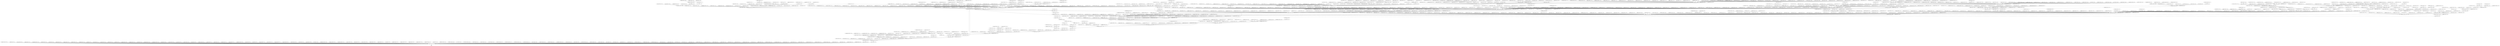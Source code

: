 digraph 
  {
    "BenHowe: Tue Feb 11 -  9:42" -> "Start";
    "TwofacedDevil: Thu Feb 13 - 20:48" -> "BenHowe: Tue Feb 11 -  9:42";
    "zmarffy: Thu Feb 13 - 18:27" -> "BenHowe: Tue Feb 11 -  9:42";
    "spawn_cpy: Thu Feb 13 - 16:27" -> "BenHowe: Tue Feb 11 -  9:42";
    "aerdanhy: Thu Feb 13 - 12:47" -> "BenHowe: Tue Feb 11 -  9:42";
    "heart_of_parade: Thu Feb 13 - 12:19" -> "BenHowe: Tue Feb 11 -  9:42";
    "DaschaVV: Thu Feb 13 - 11:52" -> "BenHowe: Tue Feb 11 -  9:42";
    "dest1k: Thu Feb 13 - 10:33" -> "BenHowe: Tue Feb 11 -  9:42";
    "YanKislyuk: Thu Feb 13 -  9:04" -> "BenHowe: Tue Feb 11 -  9:42";
    "lexaguskov: Thu Feb 13 -  7:52" -> "BenHowe: Tue Feb 11 -  9:42";
    "AlinaStards: Thu Feb 13 -  7:40" -> "BenHowe: Tue Feb 11 -  9:42";
    "Nik_Nmka: Thu Feb 13 -  7:36" -> "BenHowe: Tue Feb 11 -  9:42";
    "lolk0: Thu Feb 13 -  7:28" -> "BenHowe: Tue Feb 11 -  9:42";
    "push_ok_: Thu Feb 13 -  7:19" -> "BenHowe: Tue Feb 11 -  9:42";
    "Sistem_0: Thu Feb 13 -  6:54" -> "BenHowe: Tue Feb 11 -  9:42";
    "zaz600: Thu Feb 13 -  6:50" -> "BenHowe: Tue Feb 11 -  9:42";
    "iScrag: Thu Feb 13 -  6:42" -> "BenHowe: Tue Feb 11 -  9:42";
    "Aliona_Kim: Thu Feb 13 -  6:39" -> "BenHowe: Tue Feb 11 -  9:42";
    "kimosabette: Thu Feb 13 -  6:31" -> "BenHowe: Tue Feb 11 -  9:42";
    "s0mik: Thu Feb 13 -  6:29" -> "BenHowe: Tue Feb 11 -  9:42";
    "Gavoronok88: Thu Feb 13 -  6:08" -> "BenHowe: Tue Feb 11 -  9:42";
    "cheburashka_pnz: Thu Feb 13 -  5:54" -> "BenHowe: Tue Feb 11 -  9:42";
    "alexmak: Thu Feb 13 -  5:53" -> "BenHowe: Tue Feb 11 -  9:42";
    "dervish_lost: Thu Feb 13 -  5:52" -> "BenHowe: Tue Feb 11 -  9:42";
    "svintuss: Thu Feb 13 -  5:49" -> "BenHowe: Tue Feb 11 -  9:42";
    "peremenov: Thu Feb 13 -  5:40" -> "BenHowe: Tue Feb 11 -  9:42";
    "ir0nbee: Thu Feb 13 -  5:24" -> "BenHowe: Tue Feb 11 -  9:42";
    "RuslanLeviev: Thu Feb 13 -  5:24" -> "BenHowe: Tue Feb 11 -  9:42";
    "law6512: Thu Feb 13 -  5:22" -> "BenHowe: Tue Feb 11 -  9:42";
    "xeningem: Thu Feb 13 -  5:15" -> "BenHowe: Tue Feb 11 -  9:42";
    "LekhaChe: Thu Feb 13 -  5:12" -> "BenHowe: Tue Feb 11 -  9:42";
    "Georgique: Thu Feb 13 -  5:12" -> "BenHowe: Tue Feb 11 -  9:42";
    "chingachguklove: Thu Feb 13 -  5:09" -> "BenHowe: Tue Feb 11 -  9:42";
    "YolGorro: Thu Feb 13 -  5:00" -> "BenHowe: Tue Feb 11 -  9:42";
    "askvid: Thu Feb 13 -  2:57" -> "BenHowe: Tue Feb 11 -  9:42";
    "Oberst_SS: Thu Feb 13 -  1:22" -> "BenHowe: Tue Feb 11 -  9:42";
    "Oberst_SS: Thu Feb 13 -  1:03" -> "BenHowe: Tue Feb 11 -  9:42";
    "spierenburg: Thu Feb 13 -  0:14" -> "BenHowe: Tue Feb 11 -  9:42";
    "Tommy_Pud: Wed Feb 12 - 23:31" -> "BenHowe: Tue Feb 11 -  9:42";
    "rubedar07: Wed Feb 12 - 20:30" -> "BenHowe: Tue Feb 11 -  9:42";
    "ssms54: Wed Feb 12 - 20:21" -> "BenHowe: Tue Feb 11 -  9:42";
    "Leon_BM: Wed Feb 12 - 19:56" -> "BenHowe: Tue Feb 11 -  9:42";
    "IceW: Wed Feb 12 - 19:22" -> "BenHowe: Tue Feb 11 -  9:42";
    "ClaudioAlbertin: Wed Feb 12 - 18:39" -> "BenHowe: Tue Feb 11 -  9:42";
    "lidiyaloves_x: Wed Feb 12 - 18:24" -> "BenHowe: Tue Feb 11 -  9:42";
    "TristanSekeris: Wed Feb 12 - 17:46" -> "BenHowe: Tue Feb 11 -  9:42";
    "UnMesero: Wed Feb 12 - 16:48" -> "BenHowe: Tue Feb 11 -  9:42";
    "Philaios: Wed Feb 12 - 16:42" -> "BenHowe: Tue Feb 11 -  9:42";
    "lys0201roy: Wed Feb 12 - 16:39" -> "BenHowe: Tue Feb 11 -  9:42";
    "Joffreyziell: Wed Feb 12 - 16:36" -> "BenHowe: Tue Feb 11 -  9:42";
    "romandope: Wed Feb 12 - 16:11" -> "BenHowe: Tue Feb 11 -  9:42";
    "d0od: Wed Feb 12 - 15:27" -> "BenHowe: Tue Feb 11 -  9:42";
    "edgarazado: Wed Feb 12 - 15:10" -> "BenHowe: Tue Feb 11 -  9:42";
    "malejandrou: Wed Feb 12 - 15:06" -> "BenHowe: Tue Feb 11 -  9:42";
    "hagasbar: Wed Feb 12 - 15:03" -> "BenHowe: Tue Feb 11 -  9:42";
    "SamuelDam: Wed Feb 12 - 14:48" -> "BenHowe: Tue Feb 11 -  9:42";
    "SaraRCookie: Wed Feb 12 - 14:43" -> "BenHowe: Tue Feb 11 -  9:42";
    "sixdll: Wed Feb 12 - 14:38" -> "BenHowe: Tue Feb 11 -  9:42";
    "DeDaanmans: Wed Feb 12 - 14:02" -> "BenHowe: Tue Feb 11 -  9:42";
    "SadHazelnut: Wed Feb 12 - 13:59" -> "BenHowe: Tue Feb 11 -  9:42";
    "gvssr: Wed Feb 12 - 13:57" -> "BenHowe: Tue Feb 11 -  9:42";
    "MemoryOnSmell: Wed Feb 12 - 13:30" -> "BenHowe: Tue Feb 11 -  9:42";
    "lelek_kofe: Wed Feb 12 - 12:27" -> "BenHowe: Tue Feb 11 -  9:42";
    "macsnider: Wed Feb 12 - 12:24" -> "BenHowe: Tue Feb 11 -  9:42";
    "Morozov43: Wed Feb 12 - 11:59" -> "BenHowe: Tue Feb 11 -  9:42";
    "davidtgriches: Wed Feb 12 - 11:57" -> "BenHowe: Tue Feb 11 -  9:42";
    "hernameisrebel: Wed Feb 12 - 11:47" -> "BenHowe: Tue Feb 11 -  9:42";
    "InnaShidlovskay: Wed Feb 12 - 11:36" -> "BenHowe: Tue Feb 11 -  9:42";
    "peermohamed: Wed Feb 12 - 11:01" -> "BenHowe: Tue Feb 11 -  9:42";
    "apiyron: Wed Feb 12 - 10:56" -> "BenHowe: Tue Feb 11 -  9:42";
    "n_ismangulov: Wed Feb 12 - 10:42" -> "BenHowe: Tue Feb 11 -  9:42";
    "sarahmedetth: Wed Feb 12 - 10:37" -> "BenHowe: Tue Feb 11 -  9:42";
    "RubenBehaeghe: Wed Feb 12 - 10:19" -> "BenHowe: Tue Feb 11 -  9:42";
    "SeelenKrieg: Wed Feb 12 - 10:02" -> "BenHowe: Tue Feb 11 -  9:42";
    "Cybnext: Wed Feb 12 -  9:52" -> "BenHowe: Tue Feb 11 -  9:42";
    "ZegertvdLinde: Wed Feb 12 -  9:48" -> "BenHowe: Tue Feb 11 -  9:42";
    "ghvanderweg: Wed Feb 12 -  9:45" -> "BenHowe: Tue Feb 11 -  9:42";
    "peremenov: Wed Feb 12 -  8:55" -> "BenHowe: Tue Feb 11 -  9:42";
    "ap00rv: Wed Feb 12 -  8:13" -> "BenHowe: Tue Feb 11 -  9:42";
    "TVLuke: Wed Feb 12 -  7:55" -> "BenHowe: Tue Feb 11 -  9:42";
    "jungjoha: Wed Feb 12 -  7:41" -> "BenHowe: Tue Feb 11 -  9:42";
    "moebile: Wed Feb 12 -  7:35" -> "BenHowe: Tue Feb 11 -  9:42";
    "TorbenSchultz: Wed Feb 12 -  7:21" -> "BenHowe: Tue Feb 11 -  9:42";
    "YaManicKill: Wed Feb 12 -  6:59" -> "BenHowe: Tue Feb 11 -  9:42";
    "Ertraeglichkeit: Wed Feb 12 -  6:15" -> "BenHowe: Tue Feb 11 -  9:42";
    "FBeuster: Wed Feb 12 -  5:51" -> "BenHowe: Tue Feb 11 -  9:42";
    "Nepomuk: Wed Feb 12 -  5:50" -> "BenHowe: Tue Feb 11 -  9:42";
    "scoux: Wed Feb 12 -  5:44" -> "BenHowe: Tue Feb 11 -  9:42";
    "honnel: Wed Feb 12 -  4:28" -> "BenHowe: Tue Feb 11 -  9:42";
    "kwasbeb: Wed Feb 12 -  4:25" -> "BenHowe: Tue Feb 11 -  9:42";
    "bigup2dance: Wed Feb 12 -  4:19" -> "BenHowe: Tue Feb 11 -  9:42";
    "matmannion: Wed Feb 12 -  4:18" -> "BenHowe: Tue Feb 11 -  9:42";
    "khakionion: Wed Feb 12 -  4:05" -> "BenHowe: Tue Feb 11 -  9:42";
    "sr_rolando: Wed Feb 12 -  4:04" -> "BenHowe: Tue Feb 11 -  9:42";
    "VTPG: Wed Feb 12 -  4:04" -> "BenHowe: Tue Feb 11 -  9:42";
    "WimpyLion: Wed Feb 12 -  3:51" -> "BenHowe: Tue Feb 11 -  9:42";
    "Dronacharya_: Wed Feb 12 -  3:50" -> "BenHowe: Tue Feb 11 -  9:42";
    "sufw: Wed Feb 12 -  3:32" -> "BenHowe: Tue Feb 11 -  9:42";
    "AH_Patjay: Wed Feb 12 -  3:26" -> "BenHowe: Tue Feb 11 -  9:42";
    "ashaolinmonkey: Wed Feb 12 -  2:38" -> "BenHowe: Tue Feb 11 -  9:42";
    "rocky_upadhaya: Wed Feb 12 -  2:04" -> "BenHowe: Tue Feb 11 -  9:42";
    "DTSpawn: Wed Feb 12 -  1:45" -> "BenHowe: Tue Feb 11 -  9:42";
    "kevinchen: Wed Feb 12 -  1:23" -> "BenHowe: Tue Feb 11 -  9:42";
    "diaporesis: Wed Feb 12 -  1:04" -> "BenHowe: Tue Feb 11 -  9:42";
    "TheChrisGlass: Wed Feb 12 -  1:00" -> "BenHowe: Tue Feb 11 -  9:42";
    "gibberishmock: Wed Feb 12 -  1:00" -> "BenHowe: Tue Feb 11 -  9:42";
    "gibberishmock: Wed Feb 12 -  0:59" -> "BenHowe: Tue Feb 11 -  9:42";
    "vipulsatya: Wed Feb 12 -  0:57" -> "BenHowe: Tue Feb 11 -  9:42";
    "winfield: Wed Feb 12 -  0:53" -> "BenHowe: Tue Feb 11 -  9:42";
    "MogKnight: Wed Feb 12 -  0:18" -> "BenHowe: Tue Feb 11 -  9:42";
    "MatlockJAB: Wed Feb 12 -  0:09" -> "BenHowe: Tue Feb 11 -  9:42";
    "JDotLeezy: Tue Feb 11 - 22:19" -> "BenHowe: Tue Feb 11 -  9:42";
    "redsteeze: Tue Feb 11 -  9:45" -> "BenHowe: Tue Feb 11 -  9:42";
    "LAmeetsDC: Tue Feb 11 - 22:20" -> "JDotLeezy: Tue Feb 11 - 22:19";
    "LeonHWolf: Tue Feb 11 -  9:47" -> "redsteeze: Tue Feb 11 -  9:45";
    "gank41: Thu Feb 13 - 16:16" -> "LeonHWolf: Tue Feb 11 -  9:47";
    "chrissarda: Wed Feb 12 - 14:30" -> "LeonHWolf: Tue Feb 11 -  9:47";
    "anaphysik: Wed Feb 12 -  5:14" -> "LeonHWolf: Tue Feb 11 -  9:47";
    "Carrie_Wofford: Tue Feb 11 - 22:16" -> "LeonHWolf: Tue Feb 11 -  9:47";
    "burtlikko: Tue Feb 11 - 19:33" -> "LeonHWolf: Tue Feb 11 -  9:47";
    "curiousle: Tue Feb 11 - 11:38" -> "LeonHWolf: Tue Feb 11 -  9:47";
    "blackmail_c: Tue Feb 11 - 11:05" -> "LeonHWolf: Tue Feb 11 -  9:47";
    "therealjavery: Tue Feb 11 -  9:57" -> "LeonHWolf: Tue Feb 11 -  9:47";
    "BenHowe: Tue Feb 11 -  9:51" -> "LeonHWolf: Tue Feb 11 -  9:47";
    "Popehat: Tue Feb 11 -  9:50" -> "LeonHWolf: Tue Feb 11 -  9:47";
    "TXchilinobeans: Tue Feb 11 - 22:15" -> "Popehat: Tue Feb 11 -  9:50";
    "SinCityGrrrl: Tue Feb 11 - 12:46" -> "Popehat: Tue Feb 11 -  9:50";
    "Maggie_McNeill: Tue Feb 11 - 10:31" -> "Popehat: Tue Feb 11 -  9:50";
    "joemfb: Tue Feb 11 - 10:27" -> "Popehat: Tue Feb 11 -  9:50";
    "ptconroy: Tue Feb 11 - 10:26" -> "Popehat: Tue Feb 11 -  9:50";
    "CatholicMomVA: Tue Feb 11 - 10:16" -> "Popehat: Tue Feb 11 -  9:50";
    "TyreJim: Tue Feb 11 - 10:05" -> "Popehat: Tue Feb 11 -  9:50";
    "doranb: Tue Feb 11 -  9:59" -> "Popehat: Tue Feb 11 -  9:50";
    "Captien5: Tue Feb 11 -  9:56" -> "Popehat: Tue Feb 11 -  9:50";
    "GeeCaret2: Tue Feb 11 -  9:53" -> "Popehat: Tue Feb 11 -  9:50";
    "moelane: Tue Feb 11 -  9:53" -> "Popehat: Tue Feb 11 -  9:50";
    "leftoutside: Tue Feb 11 -  9:51" -> "Popehat: Tue Feb 11 -  9:50";
    "SinCityGrrrl: Tue Feb 11 - 12:46" -> "Maggie_McNeill: Tue Feb 11 - 10:31";
    "WilsonKM2: Tue Feb 11 - 11:16" -> "Maggie_McNeill: Tue Feb 11 - 10:31";
    "only2rab: Tue Feb 11 - 11:00" -> "Maggie_McNeill: Tue Feb 11 - 10:31";
    "Hal_RTFLC: Tue Feb 11 - 10:39" -> "Maggie_McNeill: Tue Feb 11 - 10:31";
    "gideonstrumpet: Tue Feb 11 - 10:37" -> "Maggie_McNeill: Tue Feb 11 - 10:31";
    "DrPhilofEconomi: Tue Feb 11 - 10:34" -> "Maggie_McNeill: Tue Feb 11 - 10:31";
    "madmup: Tue Feb 11 - 10:26" -> "GeeCaret2: Tue Feb 11 -  9:53";
    "Carrie_Wofford: Tue Feb 11 - 22:17" -> "moelane: Tue Feb 11 -  9:53";
    "rlh: Tue Feb 11 - 16:01" -> "moelane: Tue Feb 11 -  9:53";
    "jmdblog: Tue Feb 11 - 10:37" -> "moelane: Tue Feb 11 -  9:53";
    "redsteeze: Tue Feb 11 - 10:20" -> "moelane: Tue Feb 11 -  9:53";
    "Neal_Dewing: Tue Feb 11 - 10:20" -> "moelane: Tue Feb 11 -  9:53";
    "danielanugrah6: Wed Feb 12 -  8:58" -> "DrPhilofEconomi: Tue Feb 11 - 10:34";
    "Hal_RTFLC: Tue Feb 11 - 21:11" -> "DrPhilofEconomi: Tue Feb 11 - 10:34";
    "smuttynosebabs: Tue Feb 11 - 17:45" -> "DrPhilofEconomi: Tue Feb 11 - 10:34";
    "obsolete29: Tue Feb 11 - 13:40" -> "DrPhilofEconomi: Tue Feb 11 - 10:34";
    "Celt_Englishman: Tue Feb 11 - 12:30" -> "DrPhilofEconomi: Tue Feb 11 - 10:34";
    "eddiejc1: Tue Feb 11 - 11:45" -> "DrPhilofEconomi: Tue Feb 11 - 10:34";
    "sillycaitlin: Tue Feb 11 - 11:29" -> "DrPhilofEconomi: Tue Feb 11 - 10:34";
    "Maggie_McNeill: Tue Feb 11 - 11:29" -> "DrPhilofEconomi: Tue Feb 11 - 10:34";
    "seattle_sanchez: Tue Feb 11 - 11:24" -> "DrPhilofEconomi: Tue Feb 11 - 10:34";
    "CrayKEi: Tue Feb 11 - 11:21" -> "DrPhilofEconomi: Tue Feb 11 - 10:34";
    "fakedansavage: Tue Feb 11 - 11:20" -> "DrPhilofEconomi: Tue Feb 11 - 10:34";
    "topherocity: Thu Feb 13 -  2:58" -> "rlh: Tue Feb 11 - 16:01";
    "fan_of_DM: Thu Feb 13 -  6:44" -> "Neal_Dewing: Tue Feb 11 - 10:20";
    "my_synthesizer: Tue Feb 11 - 14:34" -> "Neal_Dewing: Tue Feb 11 - 10:20";
    "MikeCGannon: Tue Feb 11 - 10:38" -> "Neal_Dewing: Tue Feb 11 - 10:20";
    "RBPundit: Tue Feb 11 - 10:21" -> "Neal_Dewing: Tue Feb 11 - 10:20";
    "The_Autopen: Tue Feb 11 - 10:21" -> "Neal_Dewing: Tue Feb 11 - 10:20";
    "eddiejc1: Tue Feb 11 - 15:39" -> "fakedansavage: Tue Feb 11 - 11:20";
    "Roddy_Campbell: Tue Feb 11 - 14:16" -> "fakedansavage: Tue Feb 11 - 11:20";
    "Maggie_McNeill: Tue Feb 11 - 13:48" -> "fakedansavage: Tue Feb 11 - 11:20";
    "Honest_Catesan: Tue Feb 11 - 13:39" -> "fakedansavage: Tue Feb 11 - 11:20";
    "BrianHodges: Tue Feb 11 - 13:17" -> "fakedansavage: Tue Feb 11 - 11:20";
    "chippy87: Tue Feb 11 - 12:05" -> "fakedansavage: Tue Feb 11 - 11:20";
    "eddiejc1: Tue Feb 11 - 11:50" -> "fakedansavage: Tue Feb 11 - 11:20";
    "BudgetYachtsman: Tue Feb 11 - 16:12" -> "my_synthesizer: Tue Feb 11 - 14:34";
    "stephandstuff: Tue Feb 11 - 10:39" -> "MikeCGannon: Tue Feb 11 - 10:38";
    "kotik_narkotlk: Wed Feb 12 - 11:19" -> "RBPundit: Tue Feb 11 - 10:21";
    "mauskopf: Tue Feb 11 - 23:55" -> "RBPundit: Tue Feb 11 - 10:21";
    "Carrie_Wofford: Tue Feb 11 - 22:17" -> "RBPundit: Tue Feb 11 - 10:21";
    "NatesMama1128: Tue Feb 11 - 22:11" -> "RBPundit: Tue Feb 11 - 10:21";
    "SKSchultz1985: Tue Feb 11 - 15:35" -> "RBPundit: Tue Feb 11 - 10:21";
    "mesquito84: Tue Feb 11 - 14:48" -> "RBPundit: Tue Feb 11 - 10:21";
    "McShauno: Tue Feb 11 - 10:23" -> "RBPundit: Tue Feb 11 - 10:21";
    "BenK84: Tue Feb 11 - 10:23" -> "RBPundit: Tue Feb 11 - 10:21";
    "Maggie_McNeill: Wed Feb 12 - 13:34" -> "Honest_Catesan: Tue Feb 11 - 13:39";
    "eddiejc1: Tue Feb 11 - 19:16" -> "Honest_Catesan: Tue Feb 11 - 13:39";
    "ChurchJudge: Tue Feb 11 - 17:54" -> "SKSchultz1985: Tue Feb 11 - 15:35";
    "SSeminarian: Tue Feb 11 - 15:44" -> "SKSchultz1985: Tue Feb 11 - 15:35";
    "BenHowe: Tue Feb 11 - 15:32" -> "BenK84: Tue Feb 11 - 10:23";
    "jrsalzman: Tue Feb 11 - 15:25" -> "BenK84: Tue Feb 11 - 10:23";
    "Buckeyesales: Tue Feb 11 - 15:19" -> "BenK84: Tue Feb 11 - 10:23";
    "andrew_poulson: Tue Feb 11 - 15:04" -> "BenK84: Tue Feb 11 - 10:23";
    "sithkhan: Tue Feb 11 - 14:59" -> "BenK84: Tue Feb 11 - 10:23";
    "mesquito84: Tue Feb 11 - 14:51" -> "BenK84: Tue Feb 11 - 10:23";
    "CHBilhorn: Tue Feb 11 - 14:47" -> "BenK84: Tue Feb 11 - 10:23";
    "AceofSpadesHQ: Tue Feb 11 - 14:47" -> "BenK84: Tue Feb 11 - 10:23";
    "davilch: Tue Feb 11 - 10:26" -> "BenK84: Tue Feb 11 - 10:23";
    "neoTillich: Tue Feb 11 - 18:31" -> "SSeminarian: Tue Feb 11 - 15:44";
    "chattytamster: Tue Feb 11 - 17:47" -> "SSeminarian: Tue Feb 11 - 15:44";
    "pkproblem: Tue Feb 11 - 15:58" -> "SSeminarian: Tue Feb 11 - 15:44";
    "Zaklog: Tue Feb 11 - 16:51" -> "AceofSpadesHQ: Tue Feb 11 - 14:47";
    "prosehaikus: Tue Feb 11 - 15:38" -> "AceofSpadesHQ: Tue Feb 11 - 14:47";
    "fuegote: Tue Feb 11 - 14:51" -> "AceofSpadesHQ: Tue Feb 11 - 14:47";
    "tammiediggs: Tue Feb 11 - 18:29" -> "chattytamster: Tue Feb 11 - 17:47";
    "revdeniseppc: Tue Feb 11 - 18:25" -> "chattytamster: Tue Feb 11 - 17:47";
    "MikeHassinger: Tue Feb 11 - 16:57" -> "Zaklog: Tue Feb 11 - 16:51";
    "IMAO_: Tue Feb 11 - 16:56" -> "Zaklog: Tue Feb 11 - 16:51";
    "dannyboi965: Tue Feb 11 - 22:04" -> "fuegote: Tue Feb 11 - 14:51";
    "BenHowe: Tue Feb 11 - 15:37" -> "fuegote: Tue Feb 11 - 14:51";
    "TheWesKirk: Tue Feb 11 - 22:17" -> "IMAO_: Tue Feb 11 - 16:56";
    "TheWesKirk: Tue Feb 11 - 16:58" -> "IMAO_: Tue Feb 11 - 16:56";
    "dwjones712: Tue Feb 11 - 22:10" -> "dannyboi965: Tue Feb 11 - 22:04";
    "jennycash162: Tue Feb 11 - 22:09" -> "dannyboi965: Tue Feb 11 - 22:04";
    "Debloper: Wed Feb 12 -  8:13" -> "BenHowe: Tue Feb 11 - 15:37";
    "e_hernandez15: Wed Feb 12 -  0:53" -> "BenHowe: Tue Feb 11 - 15:37";
    "Micky_Finn: Tue Feb 11 - 15:53" -> "BenHowe: Tue Feb 11 - 15:37";
    "TabithaHale: Tue Feb 11 - 15:47" -> "BenHowe: Tue Feb 11 - 15:37";
    "daniel_thecuban: Tue Feb 11 - 15:46" -> "BenHowe: Tue Feb 11 - 15:37";
    "okmaher: Tue Feb 11 - 15:44" -> "BenHowe: Tue Feb 11 - 15:37";
    "lachlan: Tue Feb 11 - 15:38" -> "BenHowe: Tue Feb 11 - 15:37";
    "PYPX: Tue Feb 11 - 22:13" -> "dwjones712: Tue Feb 11 - 22:10";
    "jlocke613: Tue Feb 11 - 16:44" -> "okmaher: Tue Feb 11 - 15:44";
    "leighblue: Tue Feb 11 - 15:52" -> "okmaher: Tue Feb 11 - 15:44";
    "JimmyCayne: Wed Feb 12 - 21:26" -> "lachlan: Tue Feb 11 - 15:38";
    "seahopke: Wed Feb 12 - 14:38" -> "lachlan: Tue Feb 11 - 15:38";
    "madhurchadha: Wed Feb 12 -  0:42" -> "lachlan: Tue Feb 11 - 15:38";
    "Hal_RTFLC: Tue Feb 11 - 23:34" -> "lachlan: Tue Feb 11 - 15:38";
    "fernandopandre: Tue Feb 11 - 17:57" -> "lachlan: Tue Feb 11 - 15:38";
    "jpers36: Tue Feb 11 - 16:11" -> "lachlan: Tue Feb 11 - 15:38";
    "ConcenEcon: Tue Feb 11 - 15:59" -> "lachlan: Tue Feb 11 - 15:38";
    "ForrestBH: Tue Feb 11 - 15:49" -> "lachlan: Tue Feb 11 - 15:38";
    "esqcapades: Tue Feb 11 - 15:44" -> "lachlan: Tue Feb 11 - 15:38";
    "GayPatriot: Tue Feb 11 - 15:41" -> "lachlan: Tue Feb 11 - 15:38";
    "BFSEsq: Tue Feb 11 - 15:40" -> "lachlan: Tue Feb 11 - 15:38";
    "katherinemiller: Tue Feb 11 - 15:39" -> "lachlan: Tue Feb 11 - 15:38";
    "baseballcrank: Tue Feb 11 - 15:38" -> "lachlan: Tue Feb 11 - 15:38";
    "therealBGS: Tue Feb 11 - 16:25" -> "leighblue: Tue Feb 11 - 15:52";
    "coolhandschlute: Tue Feb 11 - 15:44" -> "GayPatriot: Tue Feb 11 - 15:41";
    "rwknopp: Tue Feb 11 - 19:52" -> "baseballcrank: Tue Feb 11 - 15:38";
    "CPJEsq: Tue Feb 11 - 15:49" -> "baseballcrank: Tue Feb 11 - 15:38";
    "Rand_Simberg: Tue Feb 11 - 15:48" -> "baseballcrank: Tue Feb 11 - 15:38";
    "daniel_thecuban: Tue Feb 11 - 15:46" -> "baseballcrank: Tue Feb 11 - 15:38";
    "AnthonyAbides: Tue Feb 11 - 15:43" -> "baseballcrank: Tue Feb 11 - 15:38";
    "Heminator: Tue Feb 11 - 15:43" -> "baseballcrank: Tue Feb 11 - 15:38";
    "NicoSGonzalez: Tue Feb 11 - 15:42" -> "baseballcrank: Tue Feb 11 - 15:38";
    "ar_christiansen: Tue Feb 11 - 15:40" -> "baseballcrank: Tue Feb 11 - 15:38";
    "charlescwcooke: Tue Feb 11 - 15:40" -> "baseballcrank: Tue Feb 11 - 15:38";
    "DraftRyan2016: Tue Feb 11 - 15:39" -> "baseballcrank: Tue Feb 11 - 15:38";
    "JohnG405: Tue Feb 11 - 16:25" -> "coolhandschlute: Tue Feb 11 - 15:44";
    "Simberg_Space: Tue Feb 11 - 16:14" -> "Rand_Simberg: Tue Feb 11 - 15:48";
    "sunnyright: Tue Feb 11 - 15:52" -> "Heminator: Tue Feb 11 - 15:43";
    "mustango13: Tue Feb 11 - 15:48" -> "Heminator: Tue Feb 11 - 15:43";
    "daniel_thecuban: Tue Feb 11 - 15:46" -> "Heminator: Tue Feb 11 - 15:43";
    "JoeC_Esquire: Tue Feb 11 - 15:46" -> "Heminator: Tue Feb 11 - 15:43";
    "Joelmentum: Tue Feb 11 - 15:44" -> "Heminator: Tue Feb 11 - 15:43";
    "lachlan: Tue Feb 11 - 15:43" -> "Heminator: Tue Feb 11 - 15:43";
    "bitmaelstrom: Tue Feb 11 - 21:17" -> "charlescwcooke: Tue Feb 11 - 15:40";
    "xander569: Tue Feb 11 - 18:50" -> "charlescwcooke: Tue Feb 11 - 15:40";
    "webmastercorey: Tue Feb 11 - 18:18" -> "charlescwcooke: Tue Feb 11 - 15:40";
    "Shanghaibeast: Tue Feb 11 - 16:00" -> "charlescwcooke: Tue Feb 11 - 15:40";
    "fmlien: Tue Feb 11 - 15:48" -> "charlescwcooke: Tue Feb 11 - 15:40";
    "HarrietBaldwin: Tue Feb 11 - 15:42" -> "charlescwcooke: Tue Feb 11 - 15:40";
    "Slublog: Tue Feb 11 - 15:41" -> "charlescwcooke: Tue Feb 11 - 15:40";
    "Aaron_RS: Tue Feb 11 - 16:27" -> "JohnG405: Tue Feb 11 - 16:25";
    "Matthops82: Tue Feb 11 - 16:26" -> "JohnG405: Tue Feb 11 - 16:25";
    "jaipal999: Wed Feb 12 -  6:42" -> "sunnyright: Tue Feb 11 - 15:52";
    "Griveau: Wed Feb 12 -  4:02" -> "sunnyright: Tue Feb 11 - 15:52";
    "3patricksmith: Tue Feb 11 - 19:29" -> "sunnyright: Tue Feb 11 - 15:52";
    "DesertedOdds: Tue Feb 11 - 19:14" -> "sunnyright: Tue Feb 11 - 15:52";
    "BriMonroeCarter: Tue Feb 11 - 19:11" -> "sunnyright: Tue Feb 11 - 15:52";
    "ScholarlyChick: Tue Feb 11 - 19:10" -> "sunnyright: Tue Feb 11 - 15:52";
    "alleygirl2409: Tue Feb 11 - 19:00" -> "sunnyright: Tue Feb 11 - 15:52";
    "meghoulihan: Tue Feb 11 - 18:54" -> "sunnyright: Tue Feb 11 - 15:52";
    "BenHowe: Tue Feb 11 - 18:45" -> "sunnyright: Tue Feb 11 - 15:52";
    "uncommentari: Tue Feb 11 - 18:44" -> "sunnyright: Tue Feb 11 - 15:52";
    "anthropocon: Tue Feb 11 - 18:42" -> "sunnyright: Tue Feb 11 - 15:52";
    "DaveinTexas: Tue Feb 11 - 18:35" -> "sunnyright: Tue Feb 11 - 15:52";
    "onedadslife: Tue Feb 11 - 18:33" -> "sunnyright: Tue Feb 11 - 15:52";
    "ChrisLoesch: Tue Feb 11 - 18:30" -> "sunnyright: Tue Feb 11 - 15:52";
    "gsainer: Tue Feb 11 - 15:45" -> "Slublog: Tue Feb 11 - 15:41";
    "Aaron_RS: Tue Feb 11 - 16:27" -> "Matthops82: Tue Feb 11 - 16:26";
    "MichelleBelle__: Tue Feb 11 - 19:18" -> "BriMonroeCarter: Tue Feb 11 - 19:11";
    "AlfredoFloresTM: Tue Feb 11 - 19:16" -> "BriMonroeCarter: Tue Feb 11 - 19:11";
    "Bodhi1: Tue Feb 11 - 19:33" -> "anthropocon: Tue Feb 11 - 18:42";
    "Bodhi1: Tue Feb 11 - 19:03" -> "anthropocon: Tue Feb 11 - 18:42";
    "Bodhi1: Tue Feb 11 - 18:59" -> "anthropocon: Tue Feb 11 - 18:42";
    "eastviewphotog: Tue Feb 11 - 18:59" -> "DaveinTexas: Tue Feb 11 - 18:35";
    "chicacoldplay: Wed Feb 12 - 18:29" -> "ChrisLoesch: Tue Feb 11 - 18:30";
    "ADK__: Wed Feb 12 -  8:01" -> "ChrisLoesch: Tue Feb 11 - 18:30";
    "Joel_Davis_: Wed Feb 12 -  2:24" -> "ChrisLoesch: Tue Feb 11 - 18:30";
    "NBoveOnTheAir: Wed Feb 12 -  2:07" -> "ChrisLoesch: Tue Feb 11 - 18:30";
    "YurexOmazkin: Wed Feb 12 -  1:28" -> "ChrisLoesch: Tue Feb 11 - 18:30";
    "steveCodes: Wed Feb 12 -  1:18" -> "ChrisLoesch: Tue Feb 11 - 18:30";
    "OzDaniyan: Tue Feb 11 - 22:43" -> "ChrisLoesch: Tue Feb 11 - 18:30";
    "Carrie_Wofford: Tue Feb 11 - 22:17" -> "ChrisLoesch: Tue Feb 11 - 18:30";
    "m12345678u: Tue Feb 11 - 21:16" -> "ChrisLoesch: Tue Feb 11 - 18:30";
    "StarCoreOne02: Tue Feb 11 - 21:02" -> "ChrisLoesch: Tue Feb 11 - 18:30";
    "3patricksmith: Tue Feb 11 - 19:29" -> "ChrisLoesch: Tue Feb 11 - 18:30";
    "ReturnTo1776: Tue Feb 11 - 19:22" -> "ChrisLoesch: Tue Feb 11 - 18:30";
    "ljnuzzi: Tue Feb 11 - 19:12" -> "ChrisLoesch: Tue Feb 11 - 18:30";
    "AwlHatnOcattle: Tue Feb 11 - 18:47" -> "ChrisLoesch: Tue Feb 11 - 18:30";
    "lachlan: Tue Feb 11 - 18:47" -> "ChrisLoesch: Tue Feb 11 - 18:30";
    "notalemming: Tue Feb 11 - 18:39" -> "ChrisLoesch: Tue Feb 11 - 18:30";
    "greg_zemaitis: Tue Feb 11 - 18:32" -> "ChrisLoesch: Tue Feb 11 - 18:30";
    "SaintRPh: Tue Feb 11 - 18:32" -> "ChrisLoesch: Tue Feb 11 - 18:30";
    "DiveKnives: Wed Feb 12 - 23:07" -> "lachlan: Tue Feb 11 - 18:47";
    "dfblanchard: Tue Feb 11 - 22:27" -> "lachlan: Tue Feb 11 - 18:47";
    "kevin_tugg: Tue Feb 11 - 22:26" -> "lachlan: Tue Feb 11 - 18:47";
    "edtech4u: Tue Feb 11 - 22:16" -> "lachlan: Tue Feb 11 - 18:47";
    "AndyReiser: Tue Feb 11 - 22:13" -> "lachlan: Tue Feb 11 - 18:47";
    "Lula_Pearl: Tue Feb 11 - 21:44" -> "lachlan: Tue Feb 11 - 18:47";
    "craptard: Tue Feb 11 - 21:42" -> "lachlan: Tue Feb 11 - 18:47";
    "michi83: Tue Feb 11 - 21:37" -> "lachlan: Tue Feb 11 - 18:47";
    "BenHowe: Tue Feb 11 - 21:31" -> "lachlan: Tue Feb 11 - 18:47";
    "Jamdug: Tue Feb 11 - 18:59" -> "lachlan: Tue Feb 11 - 18:47";
    "AsnoDeBuridan: Tue Feb 11 - 18:57" -> "lachlan: Tue Feb 11 - 18:47";
    "breeannehowe: Tue Feb 11 - 18:56" -> "lachlan: Tue Feb 11 - 18:47";
    "DavidSPJM: Tue Feb 11 - 18:56" -> "lachlan: Tue Feb 11 - 18:47";
    "lmoliva_: Tue Feb 11 - 18:55" -> "lachlan: Tue Feb 11 - 18:47";
    "tarshaorns: Tue Feb 11 - 18:52" -> "lachlan: Tue Feb 11 - 18:47";
    "bitingtea: Tue Feb 11 - 18:52" -> "lachlan: Tue Feb 11 - 18:47";
    "mooshakins: Tue Feb 11 - 18:51" -> "lachlan: Tue Feb 11 - 18:47";
    "DustinHurst: Tue Feb 11 - 18:50" -> "lachlan: Tue Feb 11 - 18:47";
    "alwaysonoffense: Tue Feb 11 - 18:50" -> "lachlan: Tue Feb 11 - 18:47";
    "mckaycoppins: Tue Feb 11 - 18:49" -> "lachlan: Tue Feb 11 - 18:47";
    "_Alex_Johnson_: Tue Feb 11 - 18:49" -> "lachlan: Tue Feb 11 - 18:47";
    "MarcACaputo: Tue Feb 11 - 18:49" -> "lachlan: Tue Feb 11 - 18:47";
    "AndrewKirell: Tue Feb 11 - 18:49" -> "lachlan: Tue Feb 11 - 18:47";
    "rslbama: Tue Feb 11 - 18:48" -> "lachlan: Tue Feb 11 - 18:47";
    "NathanWurtzel: Tue Feb 11 - 18:47" -> "lachlan: Tue Feb 11 - 18:47";
    "TheMaverick21: Tue Feb 11 - 18:34" -> "SaintRPh: Tue Feb 11 - 18:32";
    "BulliBrat: Tue Feb 11 - 18:34" -> "SaintRPh: Tue Feb 11 - 18:32";
    "eduardomps: Tue Feb 11 - 18:58" -> "AsnoDeBuridan: Tue Feb 11 - 18:57";
    "coolhandschlute: Tue Feb 11 - 19:03" -> "breeannehowe: Tue Feb 11 - 18:56";
    "MogoHAMmad: Wed Feb 12 - 11:09" -> "mckaycoppins: Tue Feb 11 - 18:49";
    "TshepiSchwarz: Wed Feb 12 -  9:41" -> "mckaycoppins: Tue Feb 11 - 18:49";
    "Hamza_A11: Wed Feb 12 -  1:03" -> "mckaycoppins: Tue Feb 11 - 18:49";
    "magentagreenx: Tue Feb 11 - 21:56" -> "mckaycoppins: Tue Feb 11 - 18:49";
    "morar: Tue Feb 11 - 21:51" -> "mckaycoppins: Tue Feb 11 - 18:49";
    "Heminator: Tue Feb 11 - 21:40" -> "mckaycoppins: Tue Feb 11 - 18:49";
    "jpodhoretz: Tue Feb 11 - 21:38" -> "mckaycoppins: Tue Feb 11 - 18:49";
    "alwaysonoffense: Tue Feb 11 - 21:32" -> "mckaycoppins: Tue Feb 11 - 18:49";
    "joeynemati: Wed Feb 12 - 13:52" -> "MarcACaputo: Tue Feb 11 - 18:49";
    "Elaijuh: Wed Feb 12 -  9:08" -> "MarcACaputo: Tue Feb 11 - 18:49";
    "heyguey: Wed Feb 12 -  8:51" -> "MarcACaputo: Tue Feb 11 - 18:49";
    "jblake33: Wed Feb 12 -  8:40" -> "MarcACaputo: Tue Feb 11 - 18:49";
    "Drburt68: Wed Feb 12 -  8:24" -> "MarcACaputo: Tue Feb 11 - 18:49";
    "parkerconnell: Wed Feb 12 -  8:00" -> "MarcACaputo: Tue Feb 11 - 18:49";
    "tusenoch: Wed Feb 12 -  3:53" -> "MarcACaputo: Tue Feb 11 - 18:49";
    "MonicaBVM3: Wed Feb 12 -  2:26" -> "MarcACaputo: Tue Feb 11 - 18:49";
    "EonsD: Wed Feb 12 -  2:08" -> "MarcACaputo: Tue Feb 11 - 18:49";
    "Mentat101: Wed Feb 12 -  1:01" -> "MarcACaputo: Tue Feb 11 - 18:49";
    "regi: Wed Feb 12 -  0:34" -> "MarcACaputo: Tue Feb 11 - 18:49";
    "thevavorg: Tue Feb 11 - 23:33" -> "MarcACaputo: Tue Feb 11 - 18:49";
    "IconJBG: Tue Feb 11 - 23:32" -> "MarcACaputo: Tue Feb 11 - 18:49";
    "bawyliecoyote: Tue Feb 11 - 23:25" -> "MarcACaputo: Tue Feb 11 - 18:49";
    "chipmathis: Tue Feb 11 - 23:22" -> "MarcACaputo: Tue Feb 11 - 18:49";
    "bobbyburton81: Tue Feb 11 - 23:20" -> "MarcACaputo: Tue Feb 11 - 18:49";
    "JSLauderdale: Tue Feb 11 - 23:15" -> "MarcACaputo: Tue Feb 11 - 18:49";
    "1catherinesiena: Tue Feb 11 - 23:13" -> "MarcACaputo: Tue Feb 11 - 18:49";
    "DarbyTownPundit: Tue Feb 11 - 23:02" -> "MarcACaputo: Tue Feb 11 - 18:49";
    "tburnette: Tue Feb 11 - 23:02" -> "MarcACaputo: Tue Feb 11 - 18:49";
    "uncommondish: Tue Feb 11 - 23:00" -> "MarcACaputo: Tue Feb 11 - 18:49";
    "skippkipp: Tue Feb 11 - 22:55" -> "MarcACaputo: Tue Feb 11 - 18:49";
    "BeyondAds: Tue Feb 11 - 22:52" -> "MarcACaputo: Tue Feb 11 - 18:49";
    "ngilmer13: Tue Feb 11 - 22:52" -> "MarcACaputo: Tue Feb 11 - 18:49";
    "LausDeo1791: Tue Feb 11 - 22:51" -> "MarcACaputo: Tue Feb 11 - 18:49";
    "jusbird: Tue Feb 11 - 22:47" -> "MarcACaputo: Tue Feb 11 - 18:49";
    "riadams1: Tue Feb 11 - 22:38" -> "MarcACaputo: Tue Feb 11 - 18:49";
    "__logie__bear__: Tue Feb 11 - 22:36" -> "MarcACaputo: Tue Feb 11 - 18:49";
    "__logie__bear__: Tue Feb 11 - 22:35" -> "MarcACaputo: Tue Feb 11 - 18:49";
    "HazzasFavorite: Tue Feb 11 - 22:35" -> "MarcACaputo: Tue Feb 11 - 18:49";
    "navybratdawn: Tue Feb 11 - 22:27" -> "MarcACaputo: Tue Feb 11 - 18:49";
    "abe_smith: Tue Feb 11 - 22:26" -> "MarcACaputo: Tue Feb 11 - 18:49";
    "UziWarhol: Tue Feb 11 - 22:25" -> "MarcACaputo: Tue Feb 11 - 18:49";
    "tonyfro23: Tue Feb 11 - 22:23" -> "MarcACaputo: Tue Feb 11 - 18:49";
    "kevin_tugg: Tue Feb 11 - 22:23" -> "MarcACaputo: Tue Feb 11 - 18:49";
    "monadical: Tue Feb 11 - 22:22" -> "MarcACaputo: Tue Feb 11 - 18:49";
    "Bellanieve: Tue Feb 11 - 22:22" -> "MarcACaputo: Tue Feb 11 - 18:49";
    "JulietLocke: Tue Feb 11 - 22:22" -> "MarcACaputo: Tue Feb 11 - 18:49";
    "vv197071: Tue Feb 11 - 22:21" -> "MarcACaputo: Tue Feb 11 - 18:49";
    "Neal_Dewing: Tue Feb 11 - 22:20" -> "MarcACaputo: Tue Feb 11 - 18:49";
    "Frankyakauno: Tue Feb 11 - 22:20" -> "MarcACaputo: Tue Feb 11 - 18:49";
    "emmjayess28: Tue Feb 11 - 22:20" -> "MarcACaputo: Tue Feb 11 - 18:49";
    "HandsomeJaxson: Tue Feb 11 - 22:20" -> "MarcACaputo: Tue Feb 11 - 18:49";
    "REALStaceyDash: Tue Feb 11 - 22:19" -> "MarcACaputo: Tue Feb 11 - 18:49";
    "fjbar75: Tue Feb 11 - 22:18" -> "MarcACaputo: Tue Feb 11 - 18:49";
    "BwBarrnone: Tue Feb 11 - 22:17" -> "MarcACaputo: Tue Feb 11 - 18:49";
    "Arpit_Chauhan: Tue Feb 11 - 22:17" -> "MarcACaputo: Tue Feb 11 - 18:49";
    "AnthonyAbides: Tue Feb 11 - 22:17" -> "MarcACaputo: Tue Feb 11 - 18:49";
    "JoeSangillo: Tue Feb 11 - 22:16" -> "MarcACaputo: Tue Feb 11 - 18:49";
    "DLoesch: Tue Feb 11 - 22:16" -> "MarcACaputo: Tue Feb 11 - 18:49";
    "lowtaxpreston: Tue Feb 11 - 22:16" -> "MarcACaputo: Tue Feb 11 - 18:49";
    "AdamMcMullin: Tue Feb 11 - 22:16" -> "MarcACaputo: Tue Feb 11 - 18:49";
    "CTM_3: Tue Feb 11 - 22:16" -> "MarcACaputo: Tue Feb 11 - 18:49";
    "mooshakins: Tue Feb 11 - 22:15" -> "MarcACaputo: Tue Feb 11 - 18:49";
    "estarr3: Tue Feb 11 - 22:15" -> "MarcACaputo: Tue Feb 11 - 18:49";
    "paulqdc: Tue Feb 11 - 22:13" -> "MarcACaputo: Tue Feb 11 - 18:49";
    "jordanmposs: Tue Feb 11 - 22:13" -> "MarcACaputo: Tue Feb 11 - 18:49";
    "rocket1124: Tue Feb 11 - 22:12" -> "MarcACaputo: Tue Feb 11 - 18:49";
    "itsmejaredhart: Tue Feb 11 - 22:12" -> "MarcACaputo: Tue Feb 11 - 18:49";
    "cigarmike: Tue Feb 11 - 22:11" -> "MarcACaputo: Tue Feb 11 - 18:49";
    "JayCaruso: Tue Feb 11 - 22:11" -> "MarcACaputo: Tue Feb 11 - 18:49";
    "dschumann0: Tue Feb 11 - 22:10" -> "MarcACaputo: Tue Feb 11 - 18:49";
    "baseballcrank: Tue Feb 11 - 22:10" -> "MarcACaputo: Tue Feb 11 - 18:49";
    "Will_Antonin: Tue Feb 11 - 22:10" -> "MarcACaputo: Tue Feb 11 - 18:49";
    "iowahawkblog: Tue Feb 11 - 22:09" -> "MarcACaputo: Tue Feb 11 - 18:49";
    "amazin1986: Tue Feb 11 - 22:09" -> "MarcACaputo: Tue Feb 11 - 18:49";
    "LesleyRozycki: Tue Feb 11 - 22:09" -> "MarcACaputo: Tue Feb 11 - 18:49";
    "WoodysWorldTV: Tue Feb 11 - 22:08" -> "MarcACaputo: Tue Feb 11 - 18:49";
    "IFYOUVOTE: Tue Feb 11 - 22:08" -> "MarcACaputo: Tue Feb 11 - 18:49";
    "GaltsGirl: Tue Feb 11 - 22:07" -> "MarcACaputo: Tue Feb 11 - 18:49";
    "Producer__Dan: Tue Feb 11 - 22:07" -> "MarcACaputo: Tue Feb 11 - 18:49";
    "emokidsloveme: Tue Feb 11 - 22:06" -> "MarcACaputo: Tue Feb 11 - 18:49";
    "breeannehowe: Tue Feb 11 - 22:05" -> "MarcACaputo: Tue Feb 11 - 18:49";
    "football_jay: Tue Feb 11 - 22:05" -> "MarcACaputo: Tue Feb 11 - 18:49";
    "jaketapper: Tue Feb 11 - 22:04" -> "MarcACaputo: Tue Feb 11 - 18:49";
    "heavyhokie: Tue Feb 11 - 19:01" -> "MarcACaputo: Tue Feb 11 - 18:49";
    "dwhate: Tue Feb 11 - 18:54" -> "AndrewKirell: Tue Feb 11 - 18:49";
    "RobProvince: Tue Feb 11 - 18:53" -> "AndrewKirell: Tue Feb 11 - 18:49";
    "memphismormon: Tue Feb 11 - 20:23" -> "NathanWurtzel: Tue Feb 11 - 18:47";
    "USMormon: Tue Feb 11 - 20:15" -> "NathanWurtzel: Tue Feb 11 - 18:47";
    "RightRobot: Tue Feb 11 - 20:13" -> "NathanWurtzel: Tue Feb 11 - 18:47";
    "RyanDHerbert: Tue Feb 11 - 20:11" -> "NathanWurtzel: Tue Feb 11 - 18:47";
    "thelanetaylor: Tue Feb 11 - 20:09" -> "NathanWurtzel: Tue Feb 11 - 18:47";
    "forewit: Tue Feb 11 - 20:07" -> "NathanWurtzel: Tue Feb 11 - 18:47";
    "SecretTxLege: Tue Feb 11 - 19:20" -> "NathanWurtzel: Tue Feb 11 - 18:47";
    "nicolejpearce: Tue Feb 11 - 19:17" -> "NathanWurtzel: Tue Feb 11 - 18:47";
    "red_red_head: Tue Feb 11 - 19:13" -> "NathanWurtzel: Tue Feb 11 - 18:47";
    "chuck_dizzle: Tue Feb 11 - 19:05" -> "NathanWurtzel: Tue Feb 11 - 18:47";
    "DraftRyan2016: Tue Feb 11 - 19:04" -> "NathanWurtzel: Tue Feb 11 - 18:47";
    "schuellerj: Tue Feb 11 - 18:59" -> "NathanWurtzel: Tue Feb 11 - 18:47";
    "kankokage: Tue Feb 11 - 18:38" -> "TheMaverick21: Tue Feb 11 - 18:34";
    "PURDUE_RANT: Tue Feb 11 - 22:23" -> "morar: Tue Feb 11 - 21:51";
    "OlGilby: Tue Feb 11 - 21:59" -> "morar: Tue Feb 11 - 21:51";
    "rolfvandekrol: Thu Feb 13 - 12:01" -> "jpodhoretz: Tue Feb 11 - 21:38";
    "ididwy: Wed Feb 12 -  9:39" -> "jpodhoretz: Tue Feb 11 - 21:38";
    "aroonsahani: Wed Feb 12 -  9:19" -> "jpodhoretz: Tue Feb 11 - 21:38";
    "defredo: Wed Feb 12 -  2:51" -> "jpodhoretz: Tue Feb 11 - 21:38";
    "CalFireNews: Wed Feb 12 -  0:49" -> "jpodhoretz: Tue Feb 11 - 21:38";
    "JonnyAce: Tue Feb 11 - 23:27" -> "jpodhoretz: Tue Feb 11 - 21:38";
    "LnxPrgr3: Tue Feb 11 - 22:47" -> "jpodhoretz: Tue Feb 11 - 21:38";
    "snipeyhead: Tue Feb 11 - 22:46" -> "jpodhoretz: Tue Feb 11 - 21:38";
    "kris1010: Tue Feb 11 - 22:18" -> "jpodhoretz: Tue Feb 11 - 21:38";
    "gingerkiller: Tue Feb 11 - 22:16" -> "jpodhoretz: Tue Feb 11 - 21:38";
    "KalliAnnKittens: Tue Feb 11 - 22:04" -> "jpodhoretz: Tue Feb 11 - 21:38";
    "the_gunjack: Tue Feb 11 - 21:58" -> "jpodhoretz: Tue Feb 11 - 21:38";
    "summerdaze_: Tue Feb 11 - 21:54" -> "jpodhoretz: Tue Feb 11 - 21:38";
    "JAXnonprofits: Tue Feb 11 - 21:51" -> "jpodhoretz: Tue Feb 11 - 21:38";
    "mylifeback: Tue Feb 11 - 21:50" -> "jpodhoretz: Tue Feb 11 - 21:38";
    "GilStudent: Tue Feb 11 - 21:50" -> "jpodhoretz: Tue Feb 11 - 21:38";
    "johnarmenta: Tue Feb 11 - 21:48" -> "jpodhoretz: Tue Feb 11 - 21:38";
    "jakefil: Tue Feb 11 - 21:47" -> "jpodhoretz: Tue Feb 11 - 21:38";
    "marcslove: Tue Feb 11 - 21:46" -> "jpodhoretz: Tue Feb 11 - 21:38";
    "jacobkornbluh: Tue Feb 11 - 21:46" -> "jpodhoretz: Tue Feb 11 - 21:38";
    "MiltownBucky: Tue Feb 11 - 21:46" -> "jpodhoretz: Tue Feb 11 - 21:38";
    "PirateWench: Tue Feb 11 - 21:46" -> "jpodhoretz: Tue Feb 11 - 21:38";
    "Ihbercha: Tue Feb 11 - 21:45" -> "jpodhoretz: Tue Feb 11 - 21:38";
    "heyprofbow: Tue Feb 11 - 21:45" -> "jpodhoretz: Tue Feb 11 - 21:38";
    "markfinworc: Tue Feb 11 - 21:45" -> "jpodhoretz: Tue Feb 11 - 21:38";
    "Yair_Rosenberg: Tue Feb 11 - 21:45" -> "jpodhoretz: Tue Feb 11 - 21:38";
    "RyanWoodDFW: Tue Feb 11 - 21:44" -> "jpodhoretz: Tue Feb 11 - 21:38";
    "lisang: Tue Feb 11 - 21:44" -> "jpodhoretz: Tue Feb 11 - 21:38";
    "tonnishaenglish: Tue Feb 11 - 21:44" -> "jpodhoretz: Tue Feb 11 - 21:38";
    "WillOremus: Tue Feb 11 - 21:44" -> "jpodhoretz: Tue Feb 11 - 21:38";
    "lawdood: Tue Feb 11 - 21:43" -> "jpodhoretz: Tue Feb 11 - 21:38";
    "metermaiden: Tue Feb 11 - 21:43" -> "jpodhoretz: Tue Feb 11 - 21:38";
    "BFSEsq: Tue Feb 11 - 21:42" -> "jpodhoretz: Tue Feb 11 - 21:38";
    "AdamWeinstein: Tue Feb 11 - 21:42" -> "jpodhoretz: Tue Feb 11 - 21:38";
    "karol: Tue Feb 11 - 21:41" -> "jpodhoretz: Tue Feb 11 - 21:38";
    "BigJebBos: Tue Feb 11 - 21:48" -> "alwaysonoffense: Tue Feb 11 - 21:32";
    "OHCONSERVATISM: Tue Feb 11 - 21:37" -> "alwaysonoffense: Tue Feb 11 - 21:32";
    "KevDough: Tue Feb 11 - 21:36" -> "alwaysonoffense: Tue Feb 11 - 21:32";
    "littlemissgilly: Tue Feb 11 - 22:40" -> "REALStaceyDash: Tue Feb 11 - 22:19";
    "jenroc20: Tue Feb 11 - 22:25" -> "REALStaceyDash: Tue Feb 11 - 22:19";
    "MickfromVic: Tue Feb 11 - 23:04" -> "DLoesch: Tue Feb 11 - 22:16";
    "Taxpayers1234: Tue Feb 11 - 23:01" -> "DLoesch: Tue Feb 11 - 22:16";
    "lheal: Tue Feb 11 - 22:22" -> "DLoesch: Tue Feb 11 - 22:16";
    "DanRiehl: Tue Feb 11 - 22:21" -> "DLoesch: Tue Feb 11 - 22:16";
    "GomesBolt: Tue Feb 11 - 22:20" -> "DLoesch: Tue Feb 11 - 22:16";
    "pdugas2000: Tue Feb 11 - 22:53" -> "baseballcrank: Tue Feb 11 - 22:10";
    "petersuderman: Tue Feb 11 - 22:46" -> "baseballcrank: Tue Feb 11 - 22:10";
    "ConArtCritic: Tue Feb 11 - 22:14" -> "baseballcrank: Tue Feb 11 - 22:10";
    "Crapplefratz: Wed Feb 12 -  1:50" -> "iowahawkblog: Tue Feb 11 - 22:09";
    "cmahar3: Tue Feb 11 - 23:08" -> "iowahawkblog: Tue Feb 11 - 22:09";
    "JaJasTweets: Tue Feb 11 - 22:16" -> "iowahawkblog: Tue Feb 11 - 22:09";
    "thehiredmind: Tue Feb 11 - 22:12" -> "iowahawkblog: Tue Feb 11 - 22:09";
    "defauwjd: Tue Feb 11 - 22:12" -> "iowahawkblog: Tue Feb 11 - 22:09";
    "codeezra: Wed Feb 12 - 10:21" -> "jaketapper: Tue Feb 11 - 22:04";
    "hmfearny: Wed Feb 12 -  9:15" -> "jaketapper: Tue Feb 11 - 22:04";
    "ThePantau: Wed Feb 12 -  9:14" -> "jaketapper: Tue Feb 11 - 22:04";
    "Will_Antonin: Wed Feb 12 -  9:11" -> "jaketapper: Tue Feb 11 - 22:04";
    "MarcACaputo: Wed Feb 12 -  7:56" -> "jaketapper: Tue Feb 11 - 22:04";
    "BrantHadaway: Wed Feb 12 -  7:56" -> "jaketapper: Tue Feb 11 - 22:04";
    "MarcACaputo: Wed Feb 12 -  7:37" -> "jaketapper: Tue Feb 11 - 22:04";
    "Chulentup: Wed Feb 12 -  2:36" -> "jaketapper: Tue Feb 11 - 22:04";
    "SonnyBunch: Tue Feb 11 - 23:24" -> "jaketapper: Tue Feb 11 - 22:04";
    "bbrewin: Tue Feb 11 - 23:15" -> "jaketapper: Tue Feb 11 - 22:04";
    "caramellovin: Tue Feb 11 - 22:41" -> "jaketapper: Tue Feb 11 - 22:04";
    "caramellovin: Tue Feb 11 - 22:40" -> "jaketapper: Tue Feb 11 - 22:04";
    "andylancaster: Tue Feb 11 - 22:39" -> "jaketapper: Tue Feb 11 - 22:04";
    "Skitzzo: Tue Feb 11 - 22:39" -> "jaketapper: Tue Feb 11 - 22:04";
    "Mila_Eff: Tue Feb 11 - 22:37" -> "jaketapper: Tue Feb 11 - 22:04";
    "Uj_U: Tue Feb 11 - 22:36" -> "jaketapper: Tue Feb 11 - 22:04";
    "bradleyerickson: Tue Feb 11 - 22:35" -> "jaketapper: Tue Feb 11 - 22:04";
    "imfromraleigh: Tue Feb 11 - 22:32" -> "jaketapper: Tue Feb 11 - 22:04";
    "Jacob2895: Tue Feb 11 - 22:32" -> "jaketapper: Tue Feb 11 - 22:04";
    "JonCoppage: Tue Feb 11 - 22:31" -> "jaketapper: Tue Feb 11 - 22:04";
    "tressiemcphd: Tue Feb 11 - 22:30" -> "jaketapper: Tue Feb 11 - 22:04";
    "imfromraleigh: Tue Feb 11 - 22:29" -> "jaketapper: Tue Feb 11 - 22:04";
    "Beantownbred: Tue Feb 11 - 22:29" -> "jaketapper: Tue Feb 11 - 22:04";
    "AJDoebele: Tue Feb 11 - 22:27" -> "jaketapper: Tue Feb 11 - 22:04";
    "BigPapaTrott: Tue Feb 11 - 22:27" -> "jaketapper: Tue Feb 11 - 22:04";
    "CWade91: Tue Feb 11 - 22:25" -> "jaketapper: Tue Feb 11 - 22:04";
    "Crookedbowtie: Tue Feb 11 - 22:24" -> "jaketapper: Tue Feb 11 - 22:04";
    "Mysstradamus: Tue Feb 11 - 22:24" -> "jaketapper: Tue Feb 11 - 22:04";
    "imfromraleigh: Tue Feb 11 - 22:24" -> "jaketapper: Tue Feb 11 - 22:04";
    "WiggyWaldo: Tue Feb 11 - 22:23" -> "jaketapper: Tue Feb 11 - 22:04";
    "ToryLaPrath: Tue Feb 11 - 22:22" -> "jaketapper: Tue Feb 11 - 22:04";
    "imfromraleigh: Tue Feb 11 - 22:22" -> "jaketapper: Tue Feb 11 - 22:04";
    "Friday_Everyday: Tue Feb 11 - 22:21" -> "jaketapper: Tue Feb 11 - 22:04";
    "ridinwit_AK: Tue Feb 11 - 22:20" -> "jaketapper: Tue Feb 11 - 22:04";
    "imfromraleigh: Tue Feb 11 - 22:19" -> "jaketapper: Tue Feb 11 - 22:04";
    "coolhandschlute: Tue Feb 11 - 22:17" -> "jaketapper: Tue Feb 11 - 22:04";
    "BrantHadaway: Tue Feb 11 - 22:16" -> "jaketapper: Tue Feb 11 - 22:04";
    "brifred: Tue Feb 11 - 22:14" -> "jaketapper: Tue Feb 11 - 22:04";
    "CureOurCountry: Tue Feb 11 - 22:13" -> "jaketapper: Tue Feb 11 - 22:04";
    "CalebHowe: Tue Feb 11 - 22:12" -> "jaketapper: Tue Feb 11 - 22:04";
    "Yair_Rosenberg: Tue Feb 11 - 22:11" -> "jaketapper: Tue Feb 11 - 22:04";
    "JimWLittle: Tue Feb 11 - 22:10" -> "jaketapper: Tue Feb 11 - 22:04";
    "Shopaholic_918: Tue Feb 11 - 22:10" -> "jaketapper: Tue Feb 11 - 22:04";
    "mangano777: Tue Feb 11 - 22:09" -> "jaketapper: Tue Feb 11 - 22:04";
    "mckaycoppins: Tue Feb 11 - 22:09" -> "jaketapper: Tue Feb 11 - 22:04";
    "dannyboi965: Tue Feb 11 - 22:09" -> "jaketapper: Tue Feb 11 - 22:04";
    "michi83: Tue Feb 11 - 22:08" -> "jaketapper: Tue Feb 11 - 22:04";
    "UnasVeritas: Tue Feb 11 - 22:08" -> "jaketapper: Tue Feb 11 - 22:04";
    "John_Hanlon: Tue Feb 11 - 22:08" -> "jaketapper: Tue Feb 11 - 22:04";
    "LindsTR: Tue Feb 11 - 22:08" -> "jaketapper: Tue Feb 11 - 22:04";
    "irishspy: Tue Feb 11 - 22:08" -> "jaketapper: Tue Feb 11 - 22:04";
    "ar_christiansen: Tue Feb 11 - 22:07" -> "jaketapper: Tue Feb 11 - 22:04";
    "BrianHoward10: Tue Feb 11 - 22:07" -> "jaketapper: Tue Feb 11 - 22:04";
    "eScarry: Tue Feb 11 - 22:07" -> "jaketapper: Tue Feb 11 - 22:04";
    "jshormanNL: Tue Feb 11 - 22:07" -> "jaketapper: Tue Feb 11 - 22:04";
    "alwaysonoffense: Tue Feb 11 - 22:07" -> "jaketapper: Tue Feb 11 - 22:04";
    "notbangalore: Tue Feb 11 - 22:06" -> "jaketapper: Tue Feb 11 - 22:04";
    "cehoskinson: Tue Feb 11 - 22:06" -> "jaketapper: Tue Feb 11 - 22:04";
    "LawrenceBoucher: Tue Feb 11 - 22:06" -> "jaketapper: Tue Feb 11 - 22:04";
    "NathanWurtzel: Tue Feb 11 - 22:05" -> "jaketapper: Tue Feb 11 - 22:04";
    "mwhitney_atx: Wed Feb 12 -  0:24" -> "forewit: Tue Feb 11 - 20:07";
    "TheMaverick21: Tue Feb 11 - 19:22" -> "nicolejpearce: Tue Feb 11 - 19:17";
    "mattbolin: Tue Feb 11 - 19:16" -> "red_red_head: Tue Feb 11 - 19:13";
    "mdrache: Tue Feb 11 - 20:18" -> "chuck_dizzle: Tue Feb 11 - 19:05";
    "mooshakins: Tue Feb 11 - 19:29" -> "chuck_dizzle: Tue Feb 11 - 19:05";
    "nikkibama: Tue Feb 11 - 19:26" -> "chuck_dizzle: Tue Feb 11 - 19:05";
    "StickeeNotes: Tue Feb 11 - 19:13" -> "chuck_dizzle: Tue Feb 11 - 19:05";
    "seanagnew: Tue Feb 11 - 19:08" -> "chuck_dizzle: Tue Feb 11 - 19:05";
    "kingmantra: Wed Feb 12 -  9:31" -> "OlGilby: Tue Feb 11 - 21:59";
    "morar: Tue Feb 11 - 22:23" -> "OlGilby: Tue Feb 11 - 21:59";
    "ohholybutt: Tue Feb 11 - 22:13" -> "OlGilby: Tue Feb 11 - 21:59";
    "SqyD: Thu Feb 13 - 12:36" -> "rolfvandekrol: Thu Feb 13 - 12:01";
    "vinceperritano: Wed Feb 12 -  0:19" -> "Yair_Rosenberg: Tue Feb 11 - 21:45";
    "SohrabAhmari: Tue Feb 11 - 21:48" -> "Yair_Rosenberg: Tue Feb 11 - 21:45";
    "Rasmys71: Thu Feb 13 -  5:44" -> "WillOremus: Tue Feb 11 - 21:44";
    "alberto_nova: Wed Feb 12 - 17:36" -> "WillOremus: Tue Feb 11 - 21:44";
    "I00987: Wed Feb 12 - 11:49" -> "WillOremus: Tue Feb 11 - 21:44";
    "kk_kev: Wed Feb 12 -  9:41" -> "WillOremus: Tue Feb 11 - 21:44";
    "megapint: Tue Feb 11 - 23:36" -> "WillOremus: Tue Feb 11 - 21:44";
    "_sequoia: Tue Feb 11 - 23:22" -> "WillOremus: Tue Feb 11 - 21:44";
    "MichaelSigrist: Tue Feb 11 - 23:07" -> "WillOremus: Tue Feb 11 - 21:44";
    "AndrewCraswell: Tue Feb 11 - 22:52" -> "WillOremus: Tue Feb 11 - 21:44";
    "451wendy: Tue Feb 11 - 22:51" -> "WillOremus: Tue Feb 11 - 21:44";
    "MDaware: Tue Feb 11 - 22:20" -> "WillOremus: Tue Feb 11 - 21:44";
    "Carrie_Wofford: Tue Feb 11 - 22:17" -> "WillOremus: Tue Feb 11 - 21:44";
    "Holubaloo826: Tue Feb 11 - 22:10" -> "WillOremus: Tue Feb 11 - 21:44";
    "mattsaler: Tue Feb 11 - 22:05" -> "WillOremus: Tue Feb 11 - 21:44";
    "NealsonMunn: Tue Feb 11 - 22:03" -> "WillOremus: Tue Feb 11 - 21:44";
    "adamgriffiths: Tue Feb 11 - 22:01" -> "WillOremus: Tue Feb 11 - 21:44";
    "LA_Banker: Tue Feb 11 - 22:00" -> "WillOremus: Tue Feb 11 - 21:44";
    "mattyglesias: Tue Feb 11 - 21:58" -> "WillOremus: Tue Feb 11 - 21:44";
    "nichcarlson: Tue Feb 11 - 21:47" -> "WillOremus: Tue Feb 11 - 21:44";
    "insmouse: Wed Feb 12 - 14:03" -> "AdamWeinstein: Tue Feb 11 - 21:42";
    "_CaseyJones_: Tue Feb 11 - 21:48" -> "AdamWeinstein: Tue Feb 11 - 21:42";
    "cd_hooks: Tue Feb 11 - 21:43" -> "AdamWeinstein: Tue Feb 11 - 21:42";
    "JasonARogers: Tue Feb 11 - 21:48" -> "KevDough: Tue Feb 11 - 21:36";
    "alwaysonoffense: Tue Feb 11 - 21:44" -> "KevDough: Tue Feb 11 - 21:36";
    "TheLisaLikes: Tue Feb 11 - 21:43" -> "KevDough: Tue Feb 11 - 21:36";
    "yviemarie88: Tue Feb 11 - 23:17" -> "petersuderman: Tue Feb 11 - 22:46";
    "davidpodhaskie: Tue Feb 11 - 23:08" -> "petersuderman: Tue Feb 11 - 22:46";
    "marieke: Tue Feb 11 - 23:00" -> "petersuderman: Tue Feb 11 - 22:46";
    "sheilaaj: Tue Feb 11 - 22:54" -> "petersuderman: Tue Feb 11 - 22:46";
    "Pqlyur1: Tue Feb 11 - 22:49" -> "petersuderman: Tue Feb 11 - 22:46";
    "GaltsGirl: Tue Feb 11 - 22:47" -> "petersuderman: Tue Feb 11 - 22:46";
    "mvandemar: Wed Feb 12 -  0:02" -> "Skitzzo: Tue Feb 11 - 22:39";
    "ysilver: Tue Feb 11 - 23:04" -> "Skitzzo: Tue Feb 11 - 22:39";
    "jennita: Tue Feb 11 - 23:02" -> "Skitzzo: Tue Feb 11 - 22:39";
    "the_other_jeff: Tue Feb 11 - 22:42" -> "tressiemcphd: Tue Feb 11 - 22:30";
    "MusicAndRio: Tue Feb 11 - 22:27" -> "imfromraleigh: Tue Feb 11 - 22:24";
    "jeffuhz: Tue Feb 11 - 22:24" -> "imfromraleigh: Tue Feb 11 - 22:22";
    "ForrestBH: Tue Feb 11 - 22:28" -> "mckaycoppins: Tue Feb 11 - 22:09";
    "jbgaffney: Tue Feb 11 - 22:26" -> "mckaycoppins: Tue Feb 11 - 22:09";
    "TheDailyZack: Tue Feb 11 - 22:15" -> "mckaycoppins: Tue Feb 11 - 22:09";
    "MichaelJAltman: Tue Feb 11 - 22:15" -> "mckaycoppins: Tue Feb 11 - 22:09";
    "tidilee: Tue Feb 11 - 22:13" -> "mckaycoppins: Tue Feb 11 - 22:09";
    "christophgreen: Tue Feb 11 - 22:11" -> "mckaycoppins: Tue Feb 11 - 22:09";
    "CHuckabee36: Tue Feb 11 - 22:20" -> "dannyboi965: Tue Feb 11 - 22:09";
    "CarlPaulus: Wed Feb 12 - 10:09" -> "irishspy: Tue Feb 11 - 22:08";
    "anthropocon: Tue Feb 11 - 22:21" -> "irishspy: Tue Feb 11 - 22:08";
    "catholiclawyer: Tue Feb 11 - 22:12" -> "irishspy: Tue Feb 11 - 22:08";
    "Slublog: Tue Feb 11 - 22:12" -> "irishspy: Tue Feb 11 - 22:08";
    "gdthomp01: Tue Feb 11 - 22:11" -> "irishspy: Tue Feb 11 - 22:08";
    "JNGerhart: Tue Feb 11 - 22:09" -> "irishspy: Tue Feb 11 - 22:08";
    "jessiescourt: Tue Feb 11 - 22:47" -> "jshormanNL: Tue Feb 11 - 22:07";
    "WilliamPLynch: Tue Feb 11 - 22:11" -> "jshormanNL: Tue Feb 11 - 22:07";
    "beccanalia: Tue Feb 11 - 22:22" -> "notbangalore: Tue Feb 11 - 22:06";
    "yurivictor: Tue Feb 11 - 22:16" -> "notbangalore: Tue Feb 11 - 22:06";
    "SDeysher: Tue Feb 11 - 22:43" -> "NathanWurtzel: Tue Feb 11 - 22:05";
    "seanagnew: Tue Feb 11 - 22:42" -> "NathanWurtzel: Tue Feb 11 - 22:05";
    "JulietLocke: Tue Feb 11 - 22:20" -> "NathanWurtzel: Tue Feb 11 - 22:05";
    "MattDeLuca: Tue Feb 11 - 22:09" -> "NathanWurtzel: Tue Feb 11 - 22:05";
    "blackandgold43: Tue Feb 11 - 22:09" -> "NathanWurtzel: Tue Feb 11 - 22:05";
    "BenHowe: Tue Feb 11 - 22:08" -> "NathanWurtzel: Tue Feb 11 - 22:05";
    "sunnyright: Tue Feb 11 - 22:07" -> "NathanWurtzel: Tue Feb 11 - 22:05";
    "Matthops82: Tue Feb 11 - 22:07" -> "NathanWurtzel: Tue Feb 11 - 22:05";
    "john_alvarado_1: Tue Feb 11 - 19:23" -> "TheMaverick21: Tue Feb 11 - 19:22";
    "jd_nyc: Tue Feb 11 - 19:16" -> "StickeeNotes: Tue Feb 11 - 19:13";
    "rachelveronica: Tue Feb 11 - 19:17" -> "seanagnew: Tue Feb 11 - 19:08";
    "dan_the_man25: Tue Feb 11 - 19:16" -> "seanagnew: Tue Feb 11 - 19:08";
    "mergan_: Wed Feb 12 - 10:32" -> "kingmantra: Wed Feb 12 -  9:31";
    "its_totallykyle: Tue Feb 11 - 23:25" -> "ohholybutt: Tue Feb 11 - 22:13";
    "e_hernandez15: Tue Feb 11 - 22:45" -> "ohholybutt: Tue Feb 11 - 22:13";
    "FLowski85: Tue Feb 11 - 22:41" -> "ohholybutt: Tue Feb 11 - 22:13";
    "FLowski85: Tue Feb 11 - 22:38" -> "ohholybutt: Tue Feb 11 - 22:13";
    "OlGilby: Tue Feb 11 - 22:36" -> "ohholybutt: Tue Feb 11 - 22:13";
    "get_flyered_up: Tue Feb 11 - 22:33" -> "ohholybutt: Tue Feb 11 - 22:13";
    "neilvogel: Tue Feb 11 - 22:33" -> "ohholybutt: Tue Feb 11 - 22:13";
    "Bensalem_Mike: Tue Feb 11 - 22:29" -> "ohholybutt: Tue Feb 11 - 22:13";
    "zoowithroy: Tue Feb 11 - 22:26" -> "ohholybutt: Tue Feb 11 - 22:13";
    "damonagnos: Tue Feb 11 - 22:17" -> "ohholybutt: Tue Feb 11 - 22:13";
    "wordswithserg: Tue Feb 11 - 22:17" -> "ohholybutt: Tue Feb 11 - 22:13";
    "Trilladelphian: Tue Feb 11 - 22:14" -> "ohholybutt: Tue Feb 11 - 22:13";
    "hannah_c_: Tue Feb 11 - 23:22" -> "AndrewCraswell: Tue Feb 11 - 22:52";
    "ecnepsnai: Tue Feb 11 - 22:52" -> "AndrewCraswell: Tue Feb 11 - 22:52";
    "XenoPhage: Wed Feb 12 -  6:58" -> "451wendy: Tue Feb 11 - 22:51";
    "pjbeyer: Tue Feb 11 - 23:47" -> "451wendy: Tue Feb 11 - 22:51";
    "OMENScan: Tue Feb 11 - 23:04" -> "451wendy: Tue Feb 11 - 22:51";
    "KurtisKolt: Wed Feb 12 - 20:09" -> "mattyglesias: Tue Feb 11 - 21:58";
    "dpeanutbutter: Wed Feb 12 - 13:29" -> "mattyglesias: Tue Feb 11 - 21:58";
    "Paveliko: Wed Feb 12 - 12:34" -> "mattyglesias: Tue Feb 11 - 21:58";
    "ruddkroe: Wed Feb 12 - 10:25" -> "mattyglesias: Tue Feb 11 - 21:58";
    "GerryDales: Wed Feb 12 -  7:05" -> "mattyglesias: Tue Feb 11 - 21:58";
    "GrahamWJenkins: Wed Feb 12 -  6:47" -> "mattyglesias: Tue Feb 11 - 21:58";
    "ENTdoc: Wed Feb 12 -  6:30" -> "mattyglesias: Tue Feb 11 - 21:58";
    "alan_hosur: Wed Feb 12 -  4:47" -> "mattyglesias: Tue Feb 11 - 21:58";
    "mpaldridge: Wed Feb 12 -  4:36" -> "mattyglesias: Tue Feb 11 - 21:58";
    "redsteeze: Wed Feb 12 -  2:21" -> "mattyglesias: Tue Feb 11 - 21:58";
    "jayturner: Wed Feb 12 -  2:06" -> "mattyglesias: Tue Feb 11 - 21:58";
    "coolhandschlute: Wed Feb 12 -  2:06" -> "mattyglesias: Tue Feb 11 - 21:58";
    "sDreyse: Wed Feb 12 -  1:44" -> "mattyglesias: Tue Feb 11 - 21:58";
    "e_hernandez15: Wed Feb 12 -  0:53" -> "mattyglesias: Tue Feb 11 - 21:58";
    "dunndunndunn: Wed Feb 12 -  0:48" -> "mattyglesias: Tue Feb 11 - 21:58";
    "danrevill: Wed Feb 12 -  0:00" -> "mattyglesias: Tue Feb 11 - 21:58";
    "JHLothrop: Tue Feb 11 - 23:54" -> "mattyglesias: Tue Feb 11 - 21:58";
    "cmyang: Tue Feb 11 - 23:33" -> "mattyglesias: Tue Feb 11 - 21:58";
    "slyphon: Tue Feb 11 - 23:21" -> "mattyglesias: Tue Feb 11 - 21:58";
    "bgleib: Tue Feb 11 - 23:09" -> "mattyglesias: Tue Feb 11 - 21:58";
    "asanjum: Tue Feb 11 - 23:03" -> "mattyglesias: Tue Feb 11 - 21:58";
    "itsbeardo: Tue Feb 11 - 22:54" -> "mattyglesias: Tue Feb 11 - 21:58";
    "Bangnowski: Tue Feb 11 - 22:48" -> "mattyglesias: Tue Feb 11 - 21:58";
    "LMJB: Tue Feb 11 - 22:45" -> "mattyglesias: Tue Feb 11 - 21:58";
    "basicflannel: Tue Feb 11 - 22:44" -> "mattyglesias: Tue Feb 11 - 21:58";
    "mariosundar: Tue Feb 11 - 22:44" -> "mattyglesias: Tue Feb 11 - 21:58";
    "AASawyer: Tue Feb 11 - 22:42" -> "mattyglesias: Tue Feb 11 - 21:58";
    "SpettelAlan: Tue Feb 11 - 22:40" -> "mattyglesias: Tue Feb 11 - 21:58";
    "callmeechief: Tue Feb 11 - 22:37" -> "mattyglesias: Tue Feb 11 - 21:58";
    "JordanWellin: Tue Feb 11 - 22:33" -> "mattyglesias: Tue Feb 11 - 21:58";
    "entityflux: Tue Feb 11 - 22:31" -> "mattyglesias: Tue Feb 11 - 21:58";
    "ElmntsofMadness: Tue Feb 11 - 22:28" -> "mattyglesias: Tue Feb 11 - 21:58";
    "dewdude: Tue Feb 11 - 22:28" -> "mattyglesias: Tue Feb 11 - 21:58";
    "BearclawBR: Tue Feb 11 - 22:28" -> "mattyglesias: Tue Feb 11 - 21:58";
    "polarist: Tue Feb 11 - 22:26" -> "mattyglesias: Tue Feb 11 - 21:58";
    "TychoHoff: Tue Feb 11 - 22:25" -> "mattyglesias: Tue Feb 11 - 21:58";
    "wfujarczuk: Tue Feb 11 - 22:25" -> "mattyglesias: Tue Feb 11 - 21:58";
    "sajennings: Tue Feb 11 - 22:22" -> "mattyglesias: Tue Feb 11 - 21:58";
    "beehub8785: Tue Feb 11 - 22:21" -> "mattyglesias: Tue Feb 11 - 21:58";
    "asmith68: Tue Feb 11 - 22:20" -> "mattyglesias: Tue Feb 11 - 21:58";
    "Francis_Lam: Tue Feb 11 - 22:20" -> "mattyglesias: Tue Feb 11 - 21:58";
    "madimoskowitz: Tue Feb 11 - 22:19" -> "mattyglesias: Tue Feb 11 - 21:58";
    "Martinez_D: Tue Feb 11 - 22:18" -> "mattyglesias: Tue Feb 11 - 21:58";
    "suitetalker: Tue Feb 11 - 22:18" -> "mattyglesias: Tue Feb 11 - 21:58";
    "sheva_peru: Tue Feb 11 - 22:17" -> "mattyglesias: Tue Feb 11 - 21:58";
    "ReutersZengerle: Tue Feb 11 - 22:16" -> "mattyglesias: Tue Feb 11 - 21:58";
    "naserca: Tue Feb 11 - 22:15" -> "mattyglesias: Tue Feb 11 - 21:58";
    "its_elliott: Tue Feb 11 - 22:15" -> "mattyglesias: Tue Feb 11 - 21:58";
    "politicalpanda: Tue Feb 11 - 22:15" -> "mattyglesias: Tue Feb 11 - 21:58";
    "chandleralford: Tue Feb 11 - 22:15" -> "mattyglesias: Tue Feb 11 - 21:58";
    "rickcurnutte: Tue Feb 11 - 22:14" -> "mattyglesias: Tue Feb 11 - 21:58";
    "GabrielPapaleo: Tue Feb 11 - 22:14" -> "mattyglesias: Tue Feb 11 - 21:58";
    "kolfan88: Tue Feb 11 - 22:14" -> "mattyglesias: Tue Feb 11 - 21:58";
    "doloresquintana: Tue Feb 11 - 22:14" -> "mattyglesias: Tue Feb 11 - 21:58";
    "KingMcmlln: Tue Feb 11 - 22:13" -> "mattyglesias: Tue Feb 11 - 21:58";
    "rbfelix: Tue Feb 11 - 22:13" -> "mattyglesias: Tue Feb 11 - 21:58";
    "AryaInder: Tue Feb 11 - 22:13" -> "mattyglesias: Tue Feb 11 - 21:58";
    "ProfessorBlind: Tue Feb 11 - 22:13" -> "mattyglesias: Tue Feb 11 - 21:58";
    "ThePlaylist: Tue Feb 11 - 22:12" -> "mattyglesias: Tue Feb 11 - 21:58";
    "ccineastnash: Tue Feb 11 - 22:12" -> "mattyglesias: Tue Feb 11 - 21:58";
    "samyeezy1: Tue Feb 11 - 22:11" -> "mattyglesias: Tue Feb 11 - 21:58";
    "martinlieberman: Tue Feb 11 - 22:11" -> "mattyglesias: Tue Feb 11 - 21:58";
    "ArrogantMonkey: Tue Feb 11 - 22:11" -> "mattyglesias: Tue Feb 11 - 21:58";
    "Rocio_Gonzalez: Tue Feb 11 - 22:10" -> "mattyglesias: Tue Feb 11 - 21:58";
    "dblanchard: Tue Feb 11 - 22:10" -> "mattyglesias: Tue Feb 11 - 21:58";
    "KimHNorris: Tue Feb 11 - 22:10" -> "mattyglesias: Tue Feb 11 - 21:58";
    "HiIAmDaniel: Tue Feb 11 - 22:10" -> "mattyglesias: Tue Feb 11 - 21:58";
    "HernandezTony: Tue Feb 11 - 22:09" -> "mattyglesias: Tue Feb 11 - 21:58";
    "democrab: Tue Feb 11 - 22:09" -> "mattyglesias: Tue Feb 11 - 21:58";
    "stevematic: Tue Feb 11 - 22:09" -> "mattyglesias: Tue Feb 11 - 21:58";
    "GeorgeBaileyDog: Tue Feb 11 - 22:09" -> "mattyglesias: Tue Feb 11 - 21:58";
    "FaraMomen: Tue Feb 11 - 22:09" -> "mattyglesias: Tue Feb 11 - 21:58";
    "TheInSneider: Tue Feb 11 - 22:09" -> "mattyglesias: Tue Feb 11 - 21:58";
    "pmod: Tue Feb 11 - 22:09" -> "mattyglesias: Tue Feb 11 - 21:58";
    "ginavergel7: Tue Feb 11 - 22:08" -> "mattyglesias: Tue Feb 11 - 21:58";
    "tehwoj: Tue Feb 11 - 22:08" -> "mattyglesias: Tue Feb 11 - 21:58";
    "BuzzFeedBen: Tue Feb 11 - 22:08" -> "mattyglesias: Tue Feb 11 - 21:58";
    "VictorManibo: Tue Feb 11 - 22:06" -> "mattyglesias: Tue Feb 11 - 21:58";
    "nickconfessore: Tue Feb 11 - 22:06" -> "mattyglesias: Tue Feb 11 - 21:58";
    "notJustinHanson: Tue Feb 11 - 22:05" -> "mattyglesias: Tue Feb 11 - 21:58";
    "jneeley78: Tue Feb 11 - 22:03" -> "mattyglesias: Tue Feb 11 - 21:58";
    "AngusDwyer: Tue Feb 11 - 22:00" -> "mattyglesias: Tue Feb 11 - 21:58";
    "Knique4Bz: Tue Feb 11 - 22:08" -> "nichcarlson: Tue Feb 11 - 21:47";
    "jonfortt: Tue Feb 11 - 21:59" -> "nichcarlson: Tue Feb 11 - 21:47";
    "JRMcGrail: Tue Feb 11 - 21:59" -> "nichcarlson: Tue Feb 11 - 21:47";
    "SteveKrak: Tue Feb 11 - 21:51" -> "nichcarlson: Tue Feb 11 - 21:47";
    "whatadam: Tue Feb 11 - 23:58" -> "GaltsGirl: Tue Feb 11 - 22:47";
    "whatadam: Tue Feb 11 - 23:32" -> "GaltsGirl: Tue Feb 11 - 22:47";
    "gSe7eN: Tue Feb 11 - 22:59" -> "GaltsGirl: Tue Feb 11 - 22:47";
    "Mamadoxie: Tue Feb 11 - 22:58" -> "GaltsGirl: Tue Feb 11 - 22:47";
    "N0rleansLady: Tue Feb 11 - 22:54" -> "GaltsGirl: Tue Feb 11 - 22:47";
    "madwilliamflint: Tue Feb 11 - 22:51" -> "GaltsGirl: Tue Feb 11 - 22:47";
    "coolhandschlute: Tue Feb 11 - 22:49" -> "GaltsGirl: Tue Feb 11 - 22:47";
    "TeamManda: Tue Feb 11 - 23:13" -> "jennita: Tue Feb 11 - 23:02";
    "jonathandirk: Wed Feb 12 -  7:53" -> "MichaelJAltman: Tue Feb 11 - 22:15";
    "BrianGriffiths: Tue Feb 11 - 22:28" -> "anthropocon: Tue Feb 11 - 22:21";
    "MyOwnKevinSmith: Tue Feb 11 - 22:22" -> "anthropocon: Tue Feb 11 - 22:21";
    "BuzzChomp: Tue Feb 11 - 22:20" -> "gdthomp01: Tue Feb 11 - 22:11";
    "Matthops82: Tue Feb 11 - 22:12" -> "gdthomp01: Tue Feb 11 - 22:11";
    "BranG1992: Tue Feb 11 - 22:15" -> "JNGerhart: Tue Feb 11 - 22:09";
    "camilo9292: Tue Feb 11 - 22:12" -> "JNGerhart: Tue Feb 11 - 22:09";
    "GregBFGHarris: Tue Feb 11 - 22:27" -> "WilliamPLynch: Tue Feb 11 - 22:11";
    "NassimBnchabane: Tue Feb 11 - 22:17" -> "WilliamPLynch: Tue Feb 11 - 22:11";
    "eyokley: Tue Feb 11 - 22:14" -> "WilliamPLynch: Tue Feb 11 - 22:11";
    "jrosenbaum: Tue Feb 11 - 22:12" -> "WilliamPLynch: Tue Feb 11 - 22:11";
    "Nebby_99: Wed Feb 12 -  9:19" -> "yurivictor: Tue Feb 11 - 22:16";
    "dreadedhamish: Wed Feb 12 -  5:32" -> "yurivictor: Tue Feb 11 - 22:16";
    "JavlonT: Tue Feb 11 - 23:24" -> "yurivictor: Tue Feb 11 - 22:16";
    "jkteoh: Tue Feb 11 - 22:29" -> "yurivictor: Tue Feb 11 - 22:16";
    "inadarei: Tue Feb 11 - 22:26" -> "yurivictor: Tue Feb 11 - 22:16";
    "thisisntkatie: Tue Feb 11 - 22:21" -> "yurivictor: Tue Feb 11 - 22:16";
    "jkusunoki: Tue Feb 11 - 22:18" -> "yurivictor: Tue Feb 11 - 22:16";
    "Mugsy4Fly: Tue Feb 11 - 22:18" -> "BenHowe: Tue Feb 11 - 22:08";
    "glenasbury: Tue Feb 11 - 22:11" -> "BenHowe: Tue Feb 11 - 22:08";
    "FigDrewton: Tue Feb 11 - 22:09" -> "BenHowe: Tue Feb 11 - 22:08";
    "GPollowitz: Tue Feb 11 - 19:17" -> "jd_nyc: Tue Feb 11 - 19:16";
    "kyramarie97: Tue Feb 11 - 19:31" -> "rachelveronica: Tue Feb 11 - 19:17";
    "TigerModern: Tue Feb 11 - 19:30" -> "rachelveronica: Tue Feb 11 - 19:17";
    "Keanin: Tue Feb 11 - 19:24" -> "rachelveronica: Tue Feb 11 - 19:17";
    "conkc2: Tue Feb 11 - 19:21" -> "rachelveronica: Tue Feb 11 - 19:17";
    "GreeneBri: Tue Feb 11 - 19:19" -> "rachelveronica: Tue Feb 11 - 19:17";
    "ScootFarrar: Tue Feb 11 - 23:12" -> "zoowithroy: Tue Feb 11 - 22:26";
    "aka_kursten: Tue Feb 11 - 23:06" -> "zoowithroy: Tue Feb 11 - 22:26";
    "TheRealCBlakely: Tue Feb 11 - 22:42" -> "zoowithroy: Tue Feb 11 - 22:26";
    "chettie518: Tue Feb 11 - 22:41" -> "zoowithroy: Tue Feb 11 - 22:26";
    "ryanhoodie: Tue Feb 11 - 22:38" -> "zoowithroy: Tue Feb 11 - 22:26";
    "HunnerColeman: Tue Feb 11 - 22:37" -> "zoowithroy: Tue Feb 11 - 22:26";
    "simoncott: Tue Feb 11 - 22:37" -> "zoowithroy: Tue Feb 11 - 22:26";
    "OwlsFanAJ: Tue Feb 11 - 22:35" -> "zoowithroy: Tue Feb 11 - 22:26";
    "HereComesTreb1e: Tue Feb 11 - 22:34" -> "zoowithroy: Tue Feb 11 - 22:26";
    "DennisDeitch: Tue Feb 11 - 22:33" -> "zoowithroy: Tue Feb 11 - 22:26";
    "SlothFactsFGC: Tue Feb 11 - 22:32" -> "zoowithroy: Tue Feb 11 - 22:26";
    "rcneil: Tue Feb 11 - 22:30" -> "zoowithroy: Tue Feb 11 - 22:26";
    "Team_Irvin: Tue Feb 11 - 22:30" -> "zoowithroy: Tue Feb 11 - 22:26";
    "KevinShockey: Tue Feb 11 - 22:29" -> "zoowithroy: Tue Feb 11 - 22:26";
    "JohnBarchard: Tue Feb 11 - 22:28" -> "zoowithroy: Tue Feb 11 - 22:26";
    "JNisula: Tue Feb 11 - 22:27" -> "zoowithroy: Tue Feb 11 - 22:26";
    "richricherson: Wed Feb 12 - 16:26" -> "Trilladelphian: Tue Feb 11 - 22:14";
    "Rory_Shanahan: Wed Feb 12 - 12:10" -> "Trilladelphian: Tue Feb 11 - 22:14";
    "richricherson: Wed Feb 12 - 11:02" -> "Trilladelphian: Tue Feb 11 - 22:14";
    "rarefiedbear: Wed Feb 12 -  2:55" -> "Trilladelphian: Tue Feb 11 - 22:14";
    "brysonthinks: Wed Feb 12 -  0:51" -> "Trilladelphian: Tue Feb 11 - 22:14";
    "DTucker24: Tue Feb 11 - 23:50" -> "Trilladelphian: Tue Feb 11 - 22:14";
    "SharronV_: Tue Feb 11 - 23:46" -> "Trilladelphian: Tue Feb 11 - 22:14";
    "_mattpatton: Tue Feb 11 - 23:33" -> "Trilladelphian: Tue Feb 11 - 22:14";
    "aymanbahta: Tue Feb 11 - 23:28" -> "Trilladelphian: Tue Feb 11 - 22:14";
    "DannPerr: Tue Feb 11 - 23:25" -> "Trilladelphian: Tue Feb 11 - 22:14";
    "Chesterfield_Jr: Tue Feb 11 - 23:24" -> "Trilladelphian: Tue Feb 11 - 22:14";
    "RDRomance3: Tue Feb 11 - 23:23" -> "Trilladelphian: Tue Feb 11 - 22:14";
    "doug_corpron: Tue Feb 11 - 23:22" -> "Trilladelphian: Tue Feb 11 - 22:14";
    "DanielReyBB: Tue Feb 11 - 23:21" -> "Trilladelphian: Tue Feb 11 - 22:14";
    "ThatManBryant28: Tue Feb 11 - 23:18" -> "Trilladelphian: Tue Feb 11 - 22:14";
    "WillyBeamen40: Tue Feb 11 - 23:16" -> "Trilladelphian: Tue Feb 11 - 22:14";
    "NicholsAccomp: Tue Feb 11 - 23:15" -> "Trilladelphian: Tue Feb 11 - 22:14";
    "Hamtardo: Tue Feb 11 - 23:08" -> "Trilladelphian: Tue Feb 11 - 22:14";
    "natalie905: Tue Feb 11 - 23:07" -> "Trilladelphian: Tue Feb 11 - 22:14";
    "haunology: Tue Feb 11 - 23:07" -> "Trilladelphian: Tue Feb 11 - 22:14";
    "Hwaldron31: Tue Feb 11 - 22:51" -> "Trilladelphian: Tue Feb 11 - 22:14";
    "DegensAnonymous: Tue Feb 11 - 22:47" -> "Trilladelphian: Tue Feb 11 - 22:14";
    "FLowski85: Tue Feb 11 - 22:40" -> "Trilladelphian: Tue Feb 11 - 22:14";
    "AJCollazo: Tue Feb 11 - 22:40" -> "Trilladelphian: Tue Feb 11 - 22:14";
    "niodox: Tue Feb 11 - 22:38" -> "Trilladelphian: Tue Feb 11 - 22:14";
    "TameraCi: Tue Feb 11 - 22:35" -> "Trilladelphian: Tue Feb 11 - 22:14";
    "drewbeatz11: Tue Feb 11 - 22:35" -> "Trilladelphian: Tue Feb 11 - 22:14";
    "sachibub10: Tue Feb 11 - 22:33" -> "Trilladelphian: Tue Feb 11 - 22:14";
    "no_lloydering: Tue Feb 11 - 22:32" -> "Trilladelphian: Tue Feb 11 - 22:14";
    "Ironghazi: Tue Feb 11 - 22:32" -> "Trilladelphian: Tue Feb 11 - 22:14";
    "casperiito: Tue Feb 11 - 22:30" -> "Trilladelphian: Tue Feb 11 - 22:14";
    "FootKlanPoe: Tue Feb 11 - 22:30" -> "Trilladelphian: Tue Feb 11 - 22:14";
    "Jaddams: Tue Feb 11 - 22:29" -> "Trilladelphian: Tue Feb 11 - 22:14";
    "IAmPlateface: Tue Feb 11 - 22:29" -> "Trilladelphian: Tue Feb 11 - 22:14";
    "iMg_25: Tue Feb 11 - 22:29" -> "Trilladelphian: Tue Feb 11 - 22:14";
    "The_Statement: Tue Feb 11 - 22:28" -> "Trilladelphian: Tue Feb 11 - 22:14";
    "afredorap: Tue Feb 11 - 22:28" -> "Trilladelphian: Tue Feb 11 - 22:14";
    "BauceSauce: Tue Feb 11 - 22:26" -> "Trilladelphian: Tue Feb 11 - 22:14";
    "richi3dick: Tue Feb 11 - 22:26" -> "Trilladelphian: Tue Feb 11 - 22:14";
    "ryne_jones: Tue Feb 11 - 22:24" -> "Trilladelphian: Tue Feb 11 - 22:14";
    "MJK_NY31: Tue Feb 11 - 22:20" -> "Trilladelphian: Tue Feb 11 - 22:14";
    "Ironghazi: Tue Feb 11 - 22:19" -> "Trilladelphian: Tue Feb 11 - 22:14";
    "danibails: Tue Feb 11 - 22:19" -> "Trilladelphian: Tue Feb 11 - 22:14";
    "Haynesenberg: Tue Feb 11 - 22:18" -> "Trilladelphian: Tue Feb 11 - 22:14";
    "richricherson: Tue Feb 11 - 22:18" -> "Trilladelphian: Tue Feb 11 - 22:14";
    "daCMatic: Tue Feb 11 - 22:16" -> "Trilladelphian: Tue Feb 11 - 22:14";
    "HMWhit: Tue Feb 11 - 22:15" -> "Trilladelphian: Tue Feb 11 - 22:14";
    "renagerie: Wed Feb 12 -  0:59" -> "pjbeyer: Tue Feb 11 - 23:47";
    "StarkTTT: Wed Feb 12 -  7:26" -> "GerryDales: Wed Feb 12 -  7:05";
    "Nick_Ur: Thu Feb 13 -  5:58" -> "cmyang: Tue Feb 11 - 23:33";
    "landaetahs: Wed Feb 12 - 14:13" -> "cmyang: Tue Feb 11 - 23:33";
    "AlbiYes: Wed Feb 12 -  9:41" -> "cmyang: Tue Feb 11 - 23:33";
    "bradandbrian: Wed Feb 12 -  8:48" -> "cmyang: Tue Feb 11 - 23:33";
    "lcooney: Wed Feb 12 -  2:52" -> "cmyang: Tue Feb 11 - 23:33";
    "koalallama: Wed Feb 12 -  0:16" -> "cmyang: Tue Feb 11 - 23:33";
    "TweetFreak73: Tue Feb 11 - 23:45" -> "cmyang: Tue Feb 11 - 23:33";
    "sampullara: Tue Feb 11 - 23:37" -> "cmyang: Tue Feb 11 - 23:33";
    "bshawesome: Tue Feb 11 - 22:32" -> "sajennings: Tue Feb 11 - 22:22";
    "scott_king: Wed Feb 12 -  8:41" -> "Francis_Lam: Tue Feb 11 - 22:20";
    "tdmrussell: Tue Feb 11 - 23:36" -> "Francis_Lam: Tue Feb 11 - 22:20";
    "tharpo: Tue Feb 11 - 22:46" -> "Francis_Lam: Tue Feb 11 - 22:20";
    "rubeno71: Tue Feb 11 - 22:44" -> "Francis_Lam: Tue Feb 11 - 22:20";
    "davecporter: Tue Feb 11 - 22:24" -> "Francis_Lam: Tue Feb 11 - 22:20";
    "birdsnfrogs: Tue Feb 11 - 22:23" -> "Francis_Lam: Tue Feb 11 - 22:20";
    "earthsandwich: Tue Feb 11 - 22:21" -> "Francis_Lam: Tue Feb 11 - 22:20";
    "thethinkingilia: Tue Feb 11 - 22:18" -> "naserca: Tue Feb 11 - 22:15";
    "jny: Wed Feb 12 -  0:00" -> "nickconfessore: Tue Feb 11 - 22:06";
    "faren800: Wed Feb 12 - 10:06" -> "jneeley78: Tue Feb 11 - 22:03";
    "jesse_gebhardt: Wed Feb 12 -  8:07" -> "jneeley78: Tue Feb 11 - 22:03";
    "AndreiStrizek: Wed Feb 12 -  2:20" -> "jneeley78: Tue Feb 11 - 22:03";
    "DVWoollen: Wed Feb 12 -  2:12" -> "jneeley78: Tue Feb 11 - 22:03";
    "chrisgeidner: Wed Feb 12 -  2:09" -> "jneeley78: Tue Feb 11 - 22:03";
    "Pattinzone: Wed Feb 12 -  1:51" -> "jneeley78: Tue Feb 11 - 22:03";
    "_pheebs09: Wed Feb 12 -  0:53" -> "jneeley78: Tue Feb 11 - 22:03";
    "LotzJoe: Wed Feb 12 -  0:48" -> "jneeley78: Tue Feb 11 - 22:03";
    "jny: Wed Feb 12 -  0:00" -> "jneeley78: Tue Feb 11 - 22:03";
    "samyeezy1: Tue Feb 11 - 23:21" -> "jneeley78: Tue Feb 11 - 22:03";
    "josemedinajr: Tue Feb 11 - 22:49" -> "jneeley78: Tue Feb 11 - 22:03";
    "NanksH: Tue Feb 11 - 22:26" -> "jneeley78: Tue Feb 11 - 22:03";
    "KevinQ: Tue Feb 11 - 22:26" -> "jneeley78: Tue Feb 11 - 22:03";
    "hjennap: Tue Feb 11 - 22:16" -> "jneeley78: Tue Feb 11 - 22:03";
    "Tripcx: Tue Feb 11 - 22:16" -> "jneeley78: Tue Feb 11 - 22:03";
    "word_34: Tue Feb 11 - 22:14" -> "jneeley78: Tue Feb 11 - 22:03";
    "atsneed: Tue Feb 11 - 22:12" -> "jneeley78: Tue Feb 11 - 22:03";
    "John_Eddy_: Tue Feb 11 - 22:11" -> "jneeley78: Tue Feb 11 - 22:03";
    "iShmooze: Tue Feb 11 - 22:11" -> "jneeley78: Tue Feb 11 - 22:03";
    "hannonymousAZ: Tue Feb 11 - 22:10" -> "jneeley78: Tue Feb 11 - 22:03";
    "Jib821: Tue Feb 11 - 22:09" -> "jneeley78: Tue Feb 11 - 22:03";
    "harej: Tue Feb 11 - 22:09" -> "jneeley78: Tue Feb 11 - 22:03";
    "DevinInDC: Tue Feb 11 - 22:07" -> "jneeley78: Tue Feb 11 - 22:03";
    "dschorrnyc: Tue Feb 11 - 22:07" -> "jonfortt: Tue Feb 11 - 21:59";
    "WaltBTIG: Tue Feb 11 - 22:06" -> "jonfortt: Tue Feb 11 - 21:59";
    "TheAcsMan: Tue Feb 11 - 22:04" -> "jonfortt: Tue Feb 11 - 21:59";
    "neilv93: Thu Feb 13 - 11:43" -> "gSe7eN: Tue Feb 11 - 22:59";
    "OllieGillMUFC: Thu Feb 13 - 11:22" -> "gSe7eN: Tue Feb 11 - 22:59";
    "luke_ashton_: Thu Feb 13 - 11:05" -> "gSe7eN: Tue Feb 11 - 22:59";
    "TheKashMachine: Thu Feb 13 - 11:02" -> "gSe7eN: Tue Feb 11 - 22:59";
    "Migiro: Thu Feb 13 - 10:31" -> "gSe7eN: Tue Feb 11 - 22:59";
    "NijTee: Thu Feb 13 - 10:27" -> "gSe7eN: Tue Feb 11 - 22:59";
    "RedDevil1295: Thu Feb 13 - 10:15" -> "gSe7eN: Tue Feb 11 - 22:59";
    "_imran_mufc_: Thu Feb 13 - 10:15" -> "gSe7eN: Tue Feb 11 - 22:59";
    "MilleMiglia89: Thu Feb 13 - 10:14" -> "gSe7eN: Tue Feb 11 - 22:59";
    "aso_mani: Thu Feb 13 - 10:07" -> "gSe7eN: Tue Feb 11 - 22:59";
    "tgirishkumar: Thu Feb 13 - 10:07" -> "gSe7eN: Tue Feb 11 - 22:59";
    "Mboothby_MUFC: Thu Feb 13 - 10:07" -> "gSe7eN: Tue Feb 11 - 22:59";
    "ClydoMilo: Thu Feb 13 - 10:07" -> "gSe7eN: Tue Feb 11 - 22:59";
    "ThatBoyGiggsy: Thu Feb 13 - 10:05" -> "gSe7eN: Tue Feb 11 - 22:59";
    "airjoshb: Tue Feb 11 - 23:25" -> "TeamManda: Tue Feb 11 - 23:13";
    "HeidiTheis: Tue Feb 11 - 22:48" -> "Matthops82: Tue Feb 11 - 22:12";
    "cigarmike: Tue Feb 11 - 22:18" -> "Matthops82: Tue Feb 11 - 22:12";
    "scottinnj: Tue Feb 11 - 22:15" -> "Matthops82: Tue Feb 11 - 22:12";
    "jason_howerton: Tue Feb 11 - 22:13" -> "Matthops82: Tue Feb 11 - 22:12";
    "FrankyG113: Tue Feb 11 - 22:19" -> "camilo9292: Tue Feb 11 - 22:12";
    "theparmaSEAN: Tue Feb 11 - 23:09" -> "GregBFGHarris: Tue Feb 11 - 22:27";
    "mattfredstl: Tue Feb 11 - 22:16" -> "jrosenbaum: Tue Feb 11 - 22:12";
    "TravisSheridan: Tue Feb 11 - 22:15" -> "jrosenbaum: Tue Feb 11 - 22:12";
    "zaxklone: Wed Feb 12 -  9:14" -> "inadarei: Tue Feb 11 - 22:26";
    "d0nkeyBOB: Wed Feb 12 -  8:48" -> "inadarei: Tue Feb 11 - 22:26";
    "mtigas: Wed Feb 12 -  8:45" -> "inadarei: Tue Feb 11 - 22:26";
    "wpbasti: Wed Feb 12 -  0:44" -> "inadarei: Tue Feb 11 - 22:26";
    "Rich_Harris: Tue Feb 11 - 23:05" -> "inadarei: Tue Feb 11 - 22:26";
    "davedenis: Tue Feb 11 - 22:39" -> "inadarei: Tue Feb 11 - 22:26";
    "chatt: Tue Feb 11 - 22:26" -> "thisisntkatie: Tue Feb 11 - 22:21";
    "maku_m: Tue Feb 11 - 22:44" -> "jkusunoki: Tue Feb 11 - 22:18";
    "jimmiebjr: Tue Feb 11 - 22:12" -> "glenasbury: Tue Feb 11 - 22:11";
    "GayPatriot: Tue Feb 11 - 22:22" -> "FigDrewton: Tue Feb 11 - 22:09";
    "coolhandschlute: Tue Feb 11 - 22:18" -> "FigDrewton: Tue Feb 11 - 22:09";
    "Dividist: Tue Feb 11 - 19:46" -> "GreeneBri: Tue Feb 11 - 19:19";
    "CuffyMeh: Tue Feb 11 - 19:24" -> "GreeneBri: Tue Feb 11 - 19:19";
    "Matthops82: Tue Feb 11 - 19:20" -> "GreeneBri: Tue Feb 11 - 19:19";
    "john_alvarado_1: Tue Feb 11 - 19:20" -> "GreeneBri: Tue Feb 11 - 19:19";
    "tylersnotes: Tue Feb 11 - 22:40" -> "DennisDeitch: Tue Feb 11 - 22:33";
    "dj_mosfett: Tue Feb 11 - 22:39" -> "DennisDeitch: Tue Feb 11 - 22:33";
    "ThisPhillyFan: Tue Feb 11 - 22:38" -> "DennisDeitch: Tue Feb 11 - 22:33";
    "_G_Stevens: Tue Feb 11 - 22:38" -> "DennisDeitch: Tue Feb 11 - 22:33";
    "patchak21: Tue Feb 11 - 22:35" -> "DennisDeitch: Tue Feb 11 - 22:33";
    "zazman: Tue Feb 11 - 22:33" -> "DennisDeitch: Tue Feb 11 - 22:33";
    "ahhyeah: Tue Feb 11 - 23:31" -> "KevinShockey: Tue Feb 11 - 22:29";
    "DustinDK: Tue Feb 11 - 23:19" -> "KevinShockey: Tue Feb 11 - 22:29";
    "jbertrand: Tue Feb 11 - 23:11" -> "KevinShockey: Tue Feb 11 - 22:29";
    "joeltelling: Tue Feb 11 - 23:09" -> "KevinShockey: Tue Feb 11 - 22:29";
    "RYAN_C_M: Tue Feb 11 - 22:49" -> "KevinShockey: Tue Feb 11 - 22:29";
    "mrtommygman: Tue Feb 11 - 22:43" -> "KevinShockey: Tue Feb 11 - 22:29";
    "Lewism77: Tue Feb 11 - 22:39" -> "KevinShockey: Tue Feb 11 - 22:29";
    "caressabrittney: Tue Feb 11 - 22:36" -> "KevinShockey: Tue Feb 11 - 22:29";
    "KevDal: Tue Feb 11 - 22:34" -> "KevinShockey: Tue Feb 11 - 22:29";
    "c_dowley: Tue Feb 11 - 22:30" -> "KevinShockey: Tue Feb 11 - 22:29";
    "kingfaraone: Wed Feb 12 -  2:27" -> "Ironghazi: Tue Feb 11 - 22:19";
    "sticks: Wed Feb 12 -  2:24" -> "Ironghazi: Tue Feb 11 - 22:19";
    "deslewis81: Tue Feb 11 - 23:27" -> "Ironghazi: Tue Feb 11 - 22:19";
    "SjonesiProduce: Tue Feb 11 - 23:22" -> "Ironghazi: Tue Feb 11 - 22:19";
    "fjrabon: Tue Feb 11 - 23:20" -> "Ironghazi: Tue Feb 11 - 22:19";
    "JakeHolmes_23: Tue Feb 11 - 23:18" -> "Ironghazi: Tue Feb 11 - 22:19";
    "AlyssaKar: Tue Feb 11 - 23:08" -> "Ironghazi: Tue Feb 11 - 22:19";
    "natalie905: Tue Feb 11 - 23:07" -> "Ironghazi: Tue Feb 11 - 22:19";
    "wartortlynch: Tue Feb 11 - 23:00" -> "Ironghazi: Tue Feb 11 - 22:19";
    "79Tambo: Tue Feb 11 - 22:45" -> "Ironghazi: Tue Feb 11 - 22:19";
    "Tom_Dodos: Tue Feb 11 - 22:31" -> "Ironghazi: Tue Feb 11 - 22:19";
    "mitchellhaverty: Tue Feb 11 - 22:31" -> "Ironghazi: Tue Feb 11 - 22:19";
    "dok7591: Tue Feb 11 - 22:26" -> "Ironghazi: Tue Feb 11 - 22:19";
    "gerkygatzos: Tue Feb 11 - 22:26" -> "Ironghazi: Tue Feb 11 - 22:19";
    "catiewitha_C_: Tue Feb 11 - 22:25" -> "Ironghazi: Tue Feb 11 - 22:19";
    "Spread_Eagle_17: Tue Feb 11 - 22:23" -> "Ironghazi: Tue Feb 11 - 22:19";
    "__philoSOPHIES: Tue Feb 11 - 22:23" -> "Ironghazi: Tue Feb 11 - 22:19";
    "Coop_Sauce: Tue Feb 11 - 22:21" -> "Ironghazi: Tue Feb 11 - 22:19";
    "classic_mouth: Tue Feb 11 - 22:21" -> "Ironghazi: Tue Feb 11 - 22:19";
    "RealAdultPerson: Tue Feb 11 - 22:21" -> "Ironghazi: Tue Feb 11 - 22:19";
    "KenTruffen: Tue Feb 11 - 22:41" -> "danibails: Tue Feb 11 - 22:19";
    "vtbasser: Tue Feb 11 - 22:23" -> "danibails: Tue Feb 11 - 22:19";
    "Maxitrill: Tue Feb 11 - 22:36" -> "daCMatic: Tue Feb 11 - 22:16";
    "JohnxDiaz: Tue Feb 11 - 22:28" -> "daCMatic: Tue Feb 11 - 22:16";
    "Spread_Eagle_17: Tue Feb 11 - 22:20" -> "daCMatic: Tue Feb 11 - 22:16";
    "francistevens: Tue Feb 11 - 22:19" -> "daCMatic: Tue Feb 11 - 22:16";
    "HeatandSkeet: Tue Feb 11 - 22:18" -> "daCMatic: Tue Feb 11 - 22:16";
    "JakeTCannon: Tue Feb 11 - 23:35" -> "HMWhit: Tue Feb 11 - 22:15";
    "Devin_Orman: Tue Feb 11 - 22:23" -> "HMWhit: Tue Feb 11 - 22:15";
    "GDsPC: Thu Feb 13 -  7:36" -> "sampullara: Tue Feb 11 - 23:37";
    "hisaac: Wed Feb 12 - 11:48" -> "sampullara: Tue Feb 11 - 23:37";
    "IfigeniaBloom: Wed Feb 12 - 10:37" -> "sampullara: Tue Feb 11 - 23:37";
    "BrickTopNoir: Wed Feb 12 - 10:14" -> "sampullara: Tue Feb 11 - 23:37";
    "enkai007: Wed Feb 12 -  9:54" -> "sampullara: Tue Feb 11 - 23:37";
    "Spar_Letta: Wed Feb 12 -  9:52" -> "sampullara: Tue Feb 11 - 23:37";
    "rhschulz: Wed Feb 12 -  6:26" -> "sampullara: Tue Feb 11 - 23:37";
    "TheRedAaron: Wed Feb 12 -  2:09" -> "sampullara: Tue Feb 11 - 23:37";
    "svenahrens: Wed Feb 12 -  1:14" -> "sampullara: Tue Feb 11 - 23:37";
    "patrickbrinksma: Wed Feb 12 -  1:09" -> "sampullara: Tue Feb 11 - 23:37";
    "e_hernandez15: Wed Feb 12 -  0:53" -> "sampullara: Tue Feb 11 - 23:37";
    "kevinsawyer23: Wed Feb 12 -  0:50" -> "sampullara: Tue Feb 11 - 23:37";
    "groenemachine: Wed Feb 12 -  0:49" -> "sampullara: Tue Feb 11 - 23:37";
    "aaronte: Wed Feb 12 -  0:35" -> "sampullara: Tue Feb 11 - 23:37";
    "rajivdsilva: Wed Feb 12 -  0:34" -> "sampullara: Tue Feb 11 - 23:37";
    "VlVEK: Wed Feb 12 -  0:33" -> "sampullara: Tue Feb 11 - 23:37";
    "MujahidIshtiaq: Wed Feb 12 -  0:09" -> "sampullara: Tue Feb 11 - 23:37";
    "thams: Wed Feb 12 -  0:03" -> "sampullara: Tue Feb 11 - 23:37";
    "kylelibra: Tue Feb 11 - 23:59" -> "sampullara: Tue Feb 11 - 23:37";
    "billhd: Tue Feb 11 - 23:59" -> "sampullara: Tue Feb 11 - 23:37";
    "McNutt: Tue Feb 11 - 23:54" -> "sampullara: Tue Feb 11 - 23:37";
    "jahendler: Tue Feb 11 - 23:49" -> "sampullara: Tue Feb 11 - 23:37";
    "Jakewk: Tue Feb 11 - 23:48" -> "sampullara: Tue Feb 11 - 23:37";
    "jobsworth: Tue Feb 11 - 23:48" -> "sampullara: Tue Feb 11 - 23:37";
    "anishraju: Tue Feb 11 - 23:47" -> "sampullara: Tue Feb 11 - 23:37";
    "danveloper: Tue Feb 11 - 23:45" -> "sampullara: Tue Feb 11 - 23:37";
    "davidrowley: Tue Feb 11 - 23:44" -> "sampullara: Tue Feb 11 - 23:37";
    "jaffri: Tue Feb 11 - 23:44" -> "sampullara: Tue Feb 11 - 23:37";
    "noradio: Tue Feb 11 - 23:40" -> "sampullara: Tue Feb 11 - 23:37";
    "rodolfor: Tue Feb 11 - 23:38" -> "sampullara: Tue Feb 11 - 23:37";
    "isaach: Tue Feb 11 - 23:38" -> "sampullara: Tue Feb 11 - 23:37";
    "annapickard: Tue Feb 11 - 22:58" -> "tharpo: Tue Feb 11 - 22:46";
    "BeardAndBlazer: Tue Feb 11 - 22:28" -> "earthsandwich: Tue Feb 11 - 22:21";
    "Alexiomatic: Wed Feb 12 -  2:19" -> "chrisgeidner: Wed Feb 12 -  2:09";
    "moiradawson: Wed Feb 12 -  2:13" -> "chrisgeidner: Wed Feb 12 -  2:09";
    "mamasnark: Wed Feb 12 -  2:12" -> "chrisgeidner: Wed Feb 12 -  2:09";
    "jtyost2: Tue Feb 11 - 23:55" -> "KevinQ: Tue Feb 11 - 22:26";
    "AJFeather: Tue Feb 11 - 23:22" -> "KevinQ: Tue Feb 11 - 22:26";
    "Salicyn: Tue Feb 11 - 22:58" -> "KevinQ: Tue Feb 11 - 22:26";
    "cjonesCO: Tue Feb 11 - 22:52" -> "KevinQ: Tue Feb 11 - 22:26";
    "twbrandt: Tue Feb 11 - 22:48" -> "KevinQ: Tue Feb 11 - 22:26";
    "ncm140: Tue Feb 11 - 22:43" -> "KevinQ: Tue Feb 11 - 22:26";
    "isthatsol: Tue Feb 11 - 22:41" -> "KevinQ: Tue Feb 11 - 22:26";
    "JosephPatrice: Tue Feb 11 - 22:39" -> "KevinQ: Tue Feb 11 - 22:26";
    "jame815: Tue Feb 11 - 22:38" -> "KevinQ: Tue Feb 11 - 22:26";
    "caradox: Tue Feb 11 - 22:37" -> "KevinQ: Tue Feb 11 - 22:26";
    "StanceBoozer: Tue Feb 11 - 22:36" -> "KevinQ: Tue Feb 11 - 22:26";
    "MadLid: Tue Feb 11 - 22:35" -> "KevinQ: Tue Feb 11 - 22:26";
    "JacksonvilleEDU: Tue Feb 11 - 22:35" -> "KevinQ: Tue Feb 11 - 22:26";
    "AaronKAlbright: Tue Feb 11 - 22:35" -> "KevinQ: Tue Feb 11 - 22:26";
    "tmundal: Tue Feb 11 - 22:34" -> "KevinQ: Tue Feb 11 - 22:26";
    "JustinWolfers: Tue Feb 11 - 22:33" -> "KevinQ: Tue Feb 11 - 22:26";
    "M_Gluckman: Tue Feb 11 - 23:37" -> "iShmooze: Tue Feb 11 - 22:11";
    "pettybooshwah: Tue Feb 11 - 23:05" -> "DevinInDC: Tue Feb 11 - 22:07";
    "AndyWestern: Thu Feb 13 - 13:44" -> "ThatBoyGiggsy: Thu Feb 13 - 10:05";
    "Ben___Martin: Thu Feb 13 - 11:01" -> "ThatBoyGiggsy: Thu Feb 13 - 10:05";
    "_CurryMonster: Thu Feb 13 - 10:40" -> "ThatBoyGiggsy: Thu Feb 13 - 10:05";
    "Bo3li009: Thu Feb 13 - 10:31" -> "ThatBoyGiggsy: Thu Feb 13 - 10:05";
    "Tom77Bell: Thu Feb 13 - 10:13" -> "ThatBoyGiggsy: Thu Feb 13 - 10:05";
    "leTanesh: Thu Feb 13 - 10:09" -> "ThatBoyGiggsy: Thu Feb 13 - 10:05";
    "Y57x_: Thu Feb 13 - 10:08" -> "ThatBoyGiggsy: Thu Feb 13 - 10:05";
    "T_oine: Thu Feb 13 - 10:06" -> "ThatBoyGiggsy: Thu Feb 13 - 10:05";
    "rachelveronica: Tue Feb 11 - 22:40" -> "jason_howerton: Tue Feb 11 - 22:13";
    "GayPatriot: Tue Feb 11 - 22:40" -> "jason_howerton: Tue Feb 11 - 22:13";
    "JayCaruso: Tue Feb 11 - 22:38" -> "jason_howerton: Tue Feb 11 - 22:13";
    "clayjohanson: Tue Feb 11 - 22:29" -> "jason_howerton: Tue Feb 11 - 22:13";
    "SuperAndrea: Tue Feb 11 - 22:28" -> "jason_howerton: Tue Feb 11 - 22:13";
    "BlondeNY: Tue Feb 11 - 22:24" -> "jason_howerton: Tue Feb 11 - 22:13";
    "GayPatriot: Tue Feb 11 - 22:17" -> "jason_howerton: Tue Feb 11 - 22:13";
    "barkyl: Tue Feb 11 - 22:17" -> "jason_howerton: Tue Feb 11 - 22:13";
    "Ethan_TheWarden: Thu Feb 13 - 21:42" -> "FrankyG113: Tue Feb 11 - 22:19";
    "KingMicha3l: Thu Feb 13 - 21:41" -> "FrankyG113: Tue Feb 11 - 22:19";
    "TannerMoore30: Thu Feb 13 - 21:41" -> "FrankyG113: Tue Feb 11 - 22:19";
    "NotChrisJacobs: Tue Feb 11 - 22:26" -> "FrankyG113: Tue Feb 11 - 22:19";
    "TylerHallUF: Tue Feb 11 - 22:26" -> "FrankyG113: Tue Feb 11 - 22:19";
    "KevinJamal7: Tue Feb 11 - 22:24" -> "FrankyG113: Tue Feb 11 - 22:19";
    "Trojandawg23: Tue Feb 11 - 22:24" -> "FrankyG113: Tue Feb 11 - 22:19";
    "chris2diaz: Tue Feb 11 - 22:24" -> "FrankyG113: Tue Feb 11 - 22:19";
    "CaneSwagger01: Tue Feb 11 - 22:23" -> "FrankyG113: Tue Feb 11 - 22:19";
    "abs_da_don: Tue Feb 11 - 22:23" -> "FrankyG113: Tue Feb 11 - 22:19";
    "CoachLarsen40: Tue Feb 11 - 22:22" -> "FrankyG113: Tue Feb 11 - 22:19";
    "BranG1992: Tue Feb 11 - 22:21" -> "FrankyG113: Tue Feb 11 - 22:19";
    "CaneSwagger01: Tue Feb 11 - 22:20" -> "FrankyG113: Tue Feb 11 - 22:19";
    "ageis: Wed Feb 12 -  8:47" -> "Rich_Harris: Tue Feb 11 - 23:05";
    "jmorizzi: Tue Feb 11 - 19:25" -> "CuffyMeh: Tue Feb 11 - 19:24";
    "wupton: Tue Feb 11 - 19:22" -> "Matthops82: Tue Feb 11 - 19:20";
    "RealAdultPerson: Tue Feb 11 - 22:36" -> "patchak21: Tue Feb 11 - 22:35";
    "Ben_Segal: Wed Feb 12 -  0:17" -> "zazman: Tue Feb 11 - 22:33";
    "Wygle: Wed Feb 12 -  0:06" -> "Lewism77: Tue Feb 11 - 22:39";
    "jbertrand: Tue Feb 11 - 23:11" -> "Lewism77: Tue Feb 11 - 22:39";
    "AlanHintonFake: Tue Feb 11 - 22:57" -> "Lewism77: Tue Feb 11 - 22:39";
    "ChrisAplin: Tue Feb 11 - 22:55" -> "Lewism77: Tue Feb 11 - 22:39";
    "katayla: Tue Feb 11 - 22:45" -> "caressabrittney: Tue Feb 11 - 22:36";
    "PauliePower: Tue Feb 11 - 22:40" -> "caressabrittney: Tue Feb 11 - 22:36";
    "SeanLikesRice: Wed Feb 12 -  0:44" -> "KevDal: Tue Feb 11 - 22:34";
    "PiercedTalentz: Tue Feb 11 - 22:39" -> "KevDal: Tue Feb 11 - 22:34";
    "gdwessel: Tue Feb 11 - 22:31" -> "c_dowley: Tue Feb 11 - 22:30";
    "TheReverseLayup: Tue Feb 11 - 23:28" -> "fjrabon: Tue Feb 11 - 23:20";
    "KeenanElder: Wed Feb 12 -  1:14" -> "wartortlynch: Tue Feb 11 - 23:00";
    "Phillies14Fan: Tue Feb 11 - 23:47" -> "wartortlynch: Tue Feb 11 - 23:00";
    "the_real_matt_m: Tue Feb 11 - 23:12" -> "wartortlynch: Tue Feb 11 - 23:00";
    "meechone: Tue Feb 11 - 23:10" -> "wartortlynch: Tue Feb 11 - 23:00";
    "campsu411: Wed Feb 12 -  1:31" -> "Coop_Sauce: Tue Feb 11 - 22:21";
    "NotKeithMasser: Wed Feb 12 -  1:13" -> "Coop_Sauce: Tue Feb 11 - 22:21";
    "Chad_BSD: Tue Feb 11 - 22:23" -> "Coop_Sauce: Tue Feb 11 - 22:21";
    "andreassssss: Wed Feb 12 - 12:34" -> "classic_mouth: Tue Feb 11 - 22:21";
    "DanceMyth813: Tue Feb 11 - 23:37" -> "classic_mouth: Tue Feb 11 - 22:21";
    "WhiteNoiseMash: Tue Feb 11 - 22:40" -> "classic_mouth: Tue Feb 11 - 22:21";
    "dok7591: Tue Feb 11 - 22:27" -> "classic_mouth: Tue Feb 11 - 22:21";
    "BeeOhBeeRT_R: Tue Feb 11 - 22:22" -> "classic_mouth: Tue Feb 11 - 22:21";
    "Rude_ay: Tue Feb 11 - 22:28" -> "HeatandSkeet: Tue Feb 11 - 22:18";
    "i_like_turtls: Tue Feb 11 - 22:20" -> "HeatandSkeet: Tue Feb 11 - 22:18";
    "Eric__TH: Tue Feb 11 - 22:20" -> "HeatandSkeet: Tue Feb 11 - 22:18";
    "OhGodThatGuy: Tue Feb 11 - 22:19" -> "HeatandSkeet: Tue Feb 11 - 22:18";
    "touqo: Tue Feb 11 - 23:59" -> "jahendler: Tue Feb 11 - 23:49";
    "bhadrasandeep: Wed Feb 12 -  0:03" -> "Jakewk: Tue Feb 11 - 23:48";
    "azeem: Wed Feb 12 -  1:54" -> "jobsworth: Tue Feb 11 - 23:48";
    "marwoodchap: Wed Feb 12 -  1:39" -> "jobsworth: Tue Feb 11 - 23:48";
    "dezhill: Wed Feb 12 -  1:01" -> "jobsworth: Tue Feb 11 - 23:48";
    "Gellert_G: Wed Feb 12 -  0:33" -> "jobsworth: Tue Feb 11 - 23:48";
    "danielsmorfin: Wed Feb 12 -  0:29" -> "jobsworth: Tue Feb 11 - 23:48";
    "DiegoFonsecaDF: Wed Feb 12 -  0:12" -> "jobsworth: Tue Feb 11 - 23:48";
    "dangillmor: Wed Feb 12 -  0:10" -> "jobsworth: Tue Feb 11 - 23:48";
    "JoeSondow: Wed Feb 12 -  1:49" -> "danveloper: Tue Feb 11 - 23:45";
    "reyner: Tue Feb 11 - 23:43" -> "noradio: Tue Feb 11 - 23:40";
    "jurieongames: Wed Feb 12 -  4:04" -> "rodolfor: Tue Feb 11 - 23:38";
    "dlehman: Thu Feb 13 - 13:47" -> "isaach: Tue Feb 11 - 23:38";
    "VineetDevaiah: Thu Feb 13 -  3:06" -> "isaach: Tue Feb 11 - 23:38";
    "mirnazim: Thu Feb 13 -  0:29" -> "isaach: Tue Feb 11 - 23:38";
    "AboutManeyo: Wed Feb 12 - 10:57" -> "isaach: Tue Feb 11 - 23:38";
    "amsofake: Wed Feb 12 -  4:12" -> "isaach: Tue Feb 11 - 23:38";
    "aavargi: Wed Feb 12 -  0:42" -> "isaach: Tue Feb 11 - 23:38";
    "OhhSocialMedia: Wed Feb 12 -  0:41" -> "isaach: Tue Feb 11 - 23:38";
    "sbh: Tue Feb 11 - 23:51" -> "isaach: Tue Feb 11 - 23:38";
    "ianmcall: Tue Feb 11 - 23:48" -> "isaach: Tue Feb 11 - 23:38";
    "gmyrick: Tue Feb 11 - 23:46" -> "isaach: Tue Feb 11 - 23:38";
    "cjam: Tue Feb 11 - 23:44" -> "isaach: Tue Feb 11 - 23:38";
    "igb: Tue Feb 11 - 23:43" -> "isaach: Tue Feb 11 - 23:38";
    "reyner: Tue Feb 11 - 23:43" -> "isaach: Tue Feb 11 - 23:38";
    "drew: Tue Feb 11 - 23:43" -> "isaach: Tue Feb 11 - 23:38";
    "meat: Tue Feb 11 - 23:42" -> "isaach: Tue Feb 11 - 23:38";
    "jackcpatterson: Tue Feb 11 - 23:42" -> "isaach: Tue Feb 11 - 23:38";
    "bryansise: Tue Feb 11 - 23:41" -> "isaach: Tue Feb 11 - 23:38";
    "omid: Tue Feb 11 - 23:41" -> "isaach: Tue Feb 11 - 23:38";
    "faresende: Tue Feb 11 - 23:40" -> "isaach: Tue Feb 11 - 23:38";
    "choochdubai: Tue Feb 11 - 23:40" -> "isaach: Tue Feb 11 - 23:38";
    "stuhood: Tue Feb 11 - 23:40" -> "isaach: Tue Feb 11 - 23:38";
    "jkurr: Tue Feb 11 - 22:46" -> "JosephPatrice: Tue Feb 11 - 22:39";
    "WauloK: Tue Feb 11 - 22:37" -> "MadLid: Tue Feb 11 - 22:35";
    "KenyanHippy: Wed Feb 12 - 14:24" -> "JustinWolfers: Tue Feb 11 - 22:33";
    "ikater_: Wed Feb 12 - 14:07" -> "JustinWolfers: Tue Feb 11 - 22:33";
    "alesh: Wed Feb 12 -  9:31" -> "JustinWolfers: Tue Feb 11 - 22:33";
    "RecoveringCons: Tue Feb 11 - 23:47" -> "JustinWolfers: Tue Feb 11 - 22:33";
    "MarilynLynch: Tue Feb 11 - 23:45" -> "JustinWolfers: Tue Feb 11 - 22:33";
    "StevenEdeSouza: Tue Feb 11 - 23:29" -> "JustinWolfers: Tue Feb 11 - 22:33";
    "3firsts: Tue Feb 11 - 23:29" -> "JustinWolfers: Tue Feb 11 - 22:33";
    "ScottSha4: Tue Feb 11 - 23:26" -> "JustinWolfers: Tue Feb 11 - 22:33";
    "heelsforlife: Tue Feb 11 - 23:22" -> "JustinWolfers: Tue Feb 11 - 22:33";
    "justme2: Tue Feb 11 - 23:11" -> "JustinWolfers: Tue Feb 11 - 22:33";
    "Alex_Theisen: Tue Feb 11 - 23:04" -> "JustinWolfers: Tue Feb 11 - 22:33";
    "mpolikoff: Tue Feb 11 - 23:01" -> "JustinWolfers: Tue Feb 11 - 22:33";
    "SeanRedmond_: Tue Feb 11 - 22:59" -> "JustinWolfers: Tue Feb 11 - 22:33";
    "GaGa_Ek: Tue Feb 11 - 22:58" -> "JustinWolfers: Tue Feb 11 - 22:33";
    "jschauma: Tue Feb 11 - 22:54" -> "JustinWolfers: Tue Feb 11 - 22:33";
    "tw1ttaplease: Tue Feb 11 - 22:53" -> "JustinWolfers: Tue Feb 11 - 22:33";
    "adamwordsmith: Tue Feb 11 - 22:53" -> "JustinWolfers: Tue Feb 11 - 22:33";
    "HasaniSinclair: Tue Feb 11 - 22:47" -> "JustinWolfers: Tue Feb 11 - 22:33";
    "danielnazer: Tue Feb 11 - 22:46" -> "JustinWolfers: Tue Feb 11 - 22:33";
    "JCPolitics: Tue Feb 11 - 22:44" -> "JustinWolfers: Tue Feb 11 - 22:33";
    "JoeNick11: Tue Feb 11 - 22:42" -> "JustinWolfers: Tue Feb 11 - 22:33";
    "henryortiz: Tue Feb 11 - 22:41" -> "JustinWolfers: Tue Feb 11 - 22:33";
    "patrickkington: Tue Feb 11 - 22:41" -> "JustinWolfers: Tue Feb 11 - 22:33";
    "RevlisFootball: Tue Feb 11 - 22:41" -> "JustinWolfers: Tue Feb 11 - 22:33";
    "LogoRemix: Tue Feb 11 - 22:41" -> "JustinWolfers: Tue Feb 11 - 22:33";
    "nbacapology: Tue Feb 11 - 22:40" -> "JustinWolfers: Tue Feb 11 - 22:33";
    "ejenk: Tue Feb 11 - 22:37" -> "JustinWolfers: Tue Feb 11 - 22:33";
    "PoliticaILine: Tue Feb 11 - 22:37" -> "JustinWolfers: Tue Feb 11 - 22:33";
    "DSullivan23: Tue Feb 11 - 22:36" -> "JustinWolfers: Tue Feb 11 - 22:33";
    "jzarrow: Tue Feb 11 - 22:36" -> "JustinWolfers: Tue Feb 11 - 22:33";
    "alexrkonrad: Tue Feb 11 - 22:35" -> "JustinWolfers: Tue Feb 11 - 22:33";
    "sqrtnegative1: Tue Feb 11 - 22:34" -> "JustinWolfers: Tue Feb 11 - 22:33";
    "AlexYudelson: Tue Feb 11 - 22:34" -> "JustinWolfers: Tue Feb 11 - 22:33";
    "HashimOfficial: Thu Feb 13 - 14:30" -> "AndyWestern: Thu Feb 13 - 13:44";
    "Alhendal_a: Thu Feb 13 - 13:54" -> "AndyWestern: Thu Feb 13 - 13:44";
    "Joe_Masterson: Thu Feb 13 - 13:51" -> "AndyWestern: Thu Feb 13 - 13:44";
    "ThatBoyGiggsy: Thu Feb 13 - 13:50" -> "AndyWestern: Thu Feb 13 - 13:44";
    "MarieMelodies: Thu Feb 13 - 10:22" -> "T_oine: Thu Feb 13 - 10:06";
    "GayPatriot: Tue Feb 11 - 22:40" -> "JayCaruso: Tue Feb 11 - 22:38";
    "Tyler_McNally: Tue Feb 11 - 22:40" -> "GayPatriot: Tue Feb 11 - 22:17";
    "moraro456: Tue Feb 11 - 22:33" -> "GayPatriot: Tue Feb 11 - 22:17";
    "coolhandschlute: Tue Feb 11 - 22:27" -> "GayPatriot: Tue Feb 11 - 22:17";
    "RexHarrisonsHat: Tue Feb 11 - 22:21" -> "GayPatriot: Tue Feb 11 - 22:17";
    "LightEmUpMac: Tue Feb 11 - 22:21" -> "GayPatriot: Tue Feb 11 - 22:17";
    "SkyDaver: Tue Feb 11 - 22:20" -> "GayPatriot: Tue Feb 11 - 22:17";
    "MikeBeas: Tue Feb 11 - 22:19" -> "GayPatriot: Tue Feb 11 - 22:17";
    "KingMicha3l: Thu Feb 13 - 21:39" -> "abs_da_don: Tue Feb 11 - 22:23";
    "Eric__TH: Thu Feb 13 -  1:41" -> "abs_da_don: Tue Feb 11 - 22:23";
    "ammberx0__: Tue Feb 11 - 22:48" -> "abs_da_don: Tue Feb 11 - 22:23";
    "RealPatRivera: Tue Feb 11 - 22:44" -> "abs_da_don: Tue Feb 11 - 22:23";
    "Tapaje_561: Tue Feb 11 - 22:35" -> "abs_da_don: Tue Feb 11 - 22:23";
    "quixem: Tue Feb 11 - 22:34" -> "abs_da_don: Tue Feb 11 - 22:23";
    "Chillednigga317: Tue Feb 11 - 22:34" -> "abs_da_don: Tue Feb 11 - 22:23";
    "Eric__TH: Tue Feb 11 - 22:30" -> "abs_da_don: Tue Feb 11 - 22:23";
    "JohnxDiaz: Tue Feb 11 - 22:30" -> "abs_da_don: Tue Feb 11 - 22:23";
    "sabzbrach: Wed Feb 12 -  8:48" -> "ageis: Wed Feb 12 -  8:47";
    "AtFirstNo5: Tue Feb 11 - 22:40" -> "RealAdultPerson: Tue Feb 11 - 22:36";
    "patchak21: Tue Feb 11 - 22:40" -> "RealAdultPerson: Tue Feb 11 - 22:36";
    "rutjake: Tue Feb 11 - 22:38" -> "RealAdultPerson: Tue Feb 11 - 22:36";
    "mattdelves: Wed Feb 12 -  0:10" -> "Wygle: Wed Feb 12 -  0:06";
    "JulianHoeber: Wed Feb 12 -  3:03" -> "meechone: Tue Feb 11 - 23:10";
    "MrGreenGenius: Tue Feb 11 - 23:24" -> "meechone: Tue Feb 11 - 23:10";
    "TheManKev: Tue Feb 11 - 23:12" -> "meechone: Tue Feb 11 - 23:10";
    "richricherson: Thu Feb 13 - 12:59" -> "NotKeithMasser: Wed Feb 12 -  1:13";
    "drewhamm5: Tue Feb 11 - 22:24" -> "Chad_BSD: Tue Feb 11 - 22:23";
    "christopherlion: Tue Feb 11 - 22:33" -> "BeeOhBeeRT_R: Tue Feb 11 - 22:22";
    "MrLuis_305: Tue Feb 11 - 22:22" -> "Eric__TH: Tue Feb 11 - 22:20";
    "JnLuiis: Wed Feb 12 -  1:32" -> "Gellert_G: Wed Feb 12 -  0:33";
    "alexjoloy: Wed Feb 12 -  1:23" -> "danielsmorfin: Wed Feb 12 -  0:29";
    "_PatOKeefe: Wed Feb 12 -  4:03" -> "dangillmor: Wed Feb 12 -  0:10";
    "eibhear: Wed Feb 12 -  1:50" -> "dangillmor: Wed Feb 12 -  0:10";
    "phantomxii: Wed Feb 12 -  1:37" -> "dangillmor: Wed Feb 12 -  0:10";
    "pacepe: Wed Feb 12 -  0:55" -> "dangillmor: Wed Feb 12 -  0:10";
    "Tweatist: Wed Feb 12 -  0:29" -> "dangillmor: Wed Feb 12 -  0:10";
    "blogdiva: Wed Feb 12 -  0:13" -> "dangillmor: Wed Feb 12 -  0:10";
    "PhanArt: Wed Feb 12 -  0:12" -> "dangillmor: Wed Feb 12 -  0:10";
    "PeterKnobloch: Wed Feb 12 -  4:47" -> "jurieongames: Wed Feb 12 -  4:04";
    "evilrooster: Wed Feb 12 -  4:10" -> "jurieongames: Wed Feb 12 -  4:04";
    "shaunline: Wed Feb 12 -  0:45" -> "sbh: Tue Feb 11 - 23:51";
    "cz77: Tue Feb 11 - 23:57" -> "sbh: Tue Feb 11 - 23:51";
    "unclegrambo: Tue Feb 11 - 23:55" -> "sbh: Tue Feb 11 - 23:51";
    "samdonnelley: Wed Feb 12 -  1:10" -> "ianmcall: Tue Feb 11 - 23:48";
    "adeluccar: Wed Feb 12 -  0:19" -> "ianmcall: Tue Feb 11 - 23:48";
    "_loveallthis: Tue Feb 11 - 23:51" -> "ianmcall: Tue Feb 11 - 23:48";
    "KengJuan: Tue Feb 11 - 23:55" -> "cjam: Tue Feb 11 - 23:44";
    "RossSclafani: Tue Feb 11 - 23:47" -> "cjam: Tue Feb 11 - 23:44";
    "picomatt: Tue Feb 11 - 23:46" -> "igb: Tue Feb 11 - 23:43";
    "ericbogs: Wed Feb 12 -  7:59" -> "meat: Tue Feb 11 - 23:42";
    "linksthread: Wed Feb 12 -  0:26" -> "meat: Tue Feb 11 - 23:42";
    "Matt_Wheel: Tue Feb 11 - 23:55" -> "meat: Tue Feb 11 - 23:42";
    "hcatlin: Tue Feb 11 - 23:52" -> "meat: Tue Feb 11 - 23:42";
    "seldo: Tue Feb 11 - 23:51" -> "meat: Tue Feb 11 - 23:42";
    "djcap: Tue Feb 11 - 23:48" -> "meat: Tue Feb 11 - 23:42";
    "joshourisman: Tue Feb 11 - 23:47" -> "meat: Tue Feb 11 - 23:42";
    "hannigan: Tue Feb 11 - 23:43" -> "bryansise: Tue Feb 11 - 23:41";
    "chriswalker59: Thu Feb 13 -  7:47" -> "omid: Tue Feb 11 - 23:41";
    "The2sickCeelo: Wed Feb 12 - 23:31" -> "omid: Tue Feb 11 - 23:41";
    "tahoeboater: Wed Feb 12 -  8:33" -> "omid: Tue Feb 11 - 23:41";
    "jawjagurl: Wed Feb 12 -  7:29" -> "omid: Tue Feb 11 - 23:41";
    "RT_RaceSonoma: Wed Feb 12 -  7:29" -> "omid: Tue Feb 11 - 23:41";
    "Sofa_Slayer: Wed Feb 12 -  7:23" -> "omid: Tue Feb 11 - 23:41";
    "madhava: Wed Feb 12 -  7:10" -> "omid: Tue Feb 11 - 23:41";
    "Spike_Seaketso: Wed Feb 12 -  6:30" -> "omid: Tue Feb 11 - 23:41";
    "yousailor2: Wed Feb 12 -  5:54" -> "omid: Tue Feb 11 - 23:41";
    "wbabbington: Wed Feb 12 -  5:52" -> "omid: Tue Feb 11 - 23:41";
    "dannybirchall: Wed Feb 12 -  3:38" -> "omid: Tue Feb 11 - 23:41";
    "rexmuzyka: Wed Feb 12 -  1:55" -> "omid: Tue Feb 11 - 23:41";
    "Prachi_licious: Wed Feb 12 -  1:29" -> "omid: Tue Feb 11 - 23:41";
    "TedEBear_: Wed Feb 12 -  1:26" -> "omid: Tue Feb 11 - 23:41";
    "ishisir: Wed Feb 12 -  1:10" -> "omid: Tue Feb 11 - 23:41";
    "OhhSocialMedia: Wed Feb 12 -  0:41" -> "omid: Tue Feb 11 - 23:41";
    "RT_RaceSonoma: Wed Feb 12 -  0:41" -> "omid: Tue Feb 11 - 23:41";
    "TheREALJB1RD: Wed Feb 12 -  0:38" -> "omid: Tue Feb 11 - 23:41";
    "OregonMedicMike: Wed Feb 12 -  0:35" -> "omid: Tue Feb 11 - 23:41";
    "iamjlf: Wed Feb 12 -  0:30" -> "omid: Tue Feb 11 - 23:41";
    "ndegroot89: Wed Feb 12 -  0:15" -> "omid: Tue Feb 11 - 23:41";
    "TheCatchFence: Wed Feb 12 -  0:10" -> "omid: Tue Feb 11 - 23:41";
    "paulnivin: Wed Feb 12 -  0:06" -> "omid: Tue Feb 11 - 23:41";
    "dawnwilliams48: Wed Feb 12 -  0:03" -> "omid: Tue Feb 11 - 23:41";
    "jsoupzzz: Wed Feb 12 -  0:03" -> "omid: Tue Feb 11 - 23:41";
    "SKopecky: Wed Feb 12 -  0:00" -> "omid: Tue Feb 11 - 23:41";
    "kessler: Tue Feb 11 - 23:58" -> "omid: Tue Feb 11 - 23:41";
    "SeanWRyan: Tue Feb 11 - 23:58" -> "omid: Tue Feb 11 - 23:41";
    "tmil2021: Tue Feb 11 - 23:57" -> "omid: Tue Feb 11 - 23:41";
    "Kez2_Kahne5Lvr: Tue Feb 11 - 23:57" -> "omid: Tue Feb 11 - 23:41";
    "shelbyparrack99: Tue Feb 11 - 23:57" -> "omid: Tue Feb 11 - 23:41";
    "ronpiovesan: Tue Feb 11 - 23:56" -> "omid: Tue Feb 11 - 23:41";
    "keselowski: Tue Feb 11 - 23:55" -> "omid: Tue Feb 11 - 23:41";
    "Etarh: Tue Feb 11 - 23:53" -> "omid: Tue Feb 11 - 23:41";
    "sarahsosiak: Tue Feb 11 - 23:53" -> "omid: Tue Feb 11 - 23:41";
    "findingcam: Tue Feb 11 - 23:48" -> "omid: Tue Feb 11 - 23:41";
    "bradnelson: Tue Feb 11 - 23:47" -> "omid: Tue Feb 11 - 23:41";
    "DanaDanger: Tue Feb 11 - 23:46" -> "omid: Tue Feb 11 - 23:41";
    "ouyangtu: Wed Feb 12 -  1:48" -> "stuhood: Tue Feb 11 - 23:40";
    "Kanjefe: Thu Feb 13 -  6:34" -> "ikater_: Wed Feb 12 - 14:07";
    "coldtusker: Wed Feb 12 - 14:30" -> "ikater_: Wed Feb 12 - 14:07";
    "simkib7: Wed Feb 12 - 14:28" -> "ikater_: Wed Feb 12 - 14:07";
    "thelostdudu: Wed Feb 12 - 14:27" -> "ikater_: Wed Feb 12 - 14:07";
    "amisij: Wed Feb 12 - 14:27" -> "ikater_: Wed Feb 12 - 14:07";
    "The_ONE_Adrian: Wed Feb 12 - 14:25" -> "ikater_: Wed Feb 12 - 14:07";
    "martingicheru: Wed Feb 12 - 14:23" -> "ikater_: Wed Feb 12 - 14:07";
    "KenyanHippy: Wed Feb 12 - 14:20" -> "ikater_: Wed Feb 12 - 14:07";
    "kevin_seth: Wed Feb 12 - 14:19" -> "ikater_: Wed Feb 12 - 14:07";
    "BaronGreen_Back: Wed Feb 12 - 14:13" -> "ikater_: Wed Feb 12 - 14:07";
    "KodyChamberlain: Wed Feb 12 -  0:57" -> "StevenEdeSouza: Tue Feb 11 - 23:29";
    "HansSF: Wed Feb 12 -  0:26" -> "mpolikoff: Tue Feb 11 - 23:01";
  }
